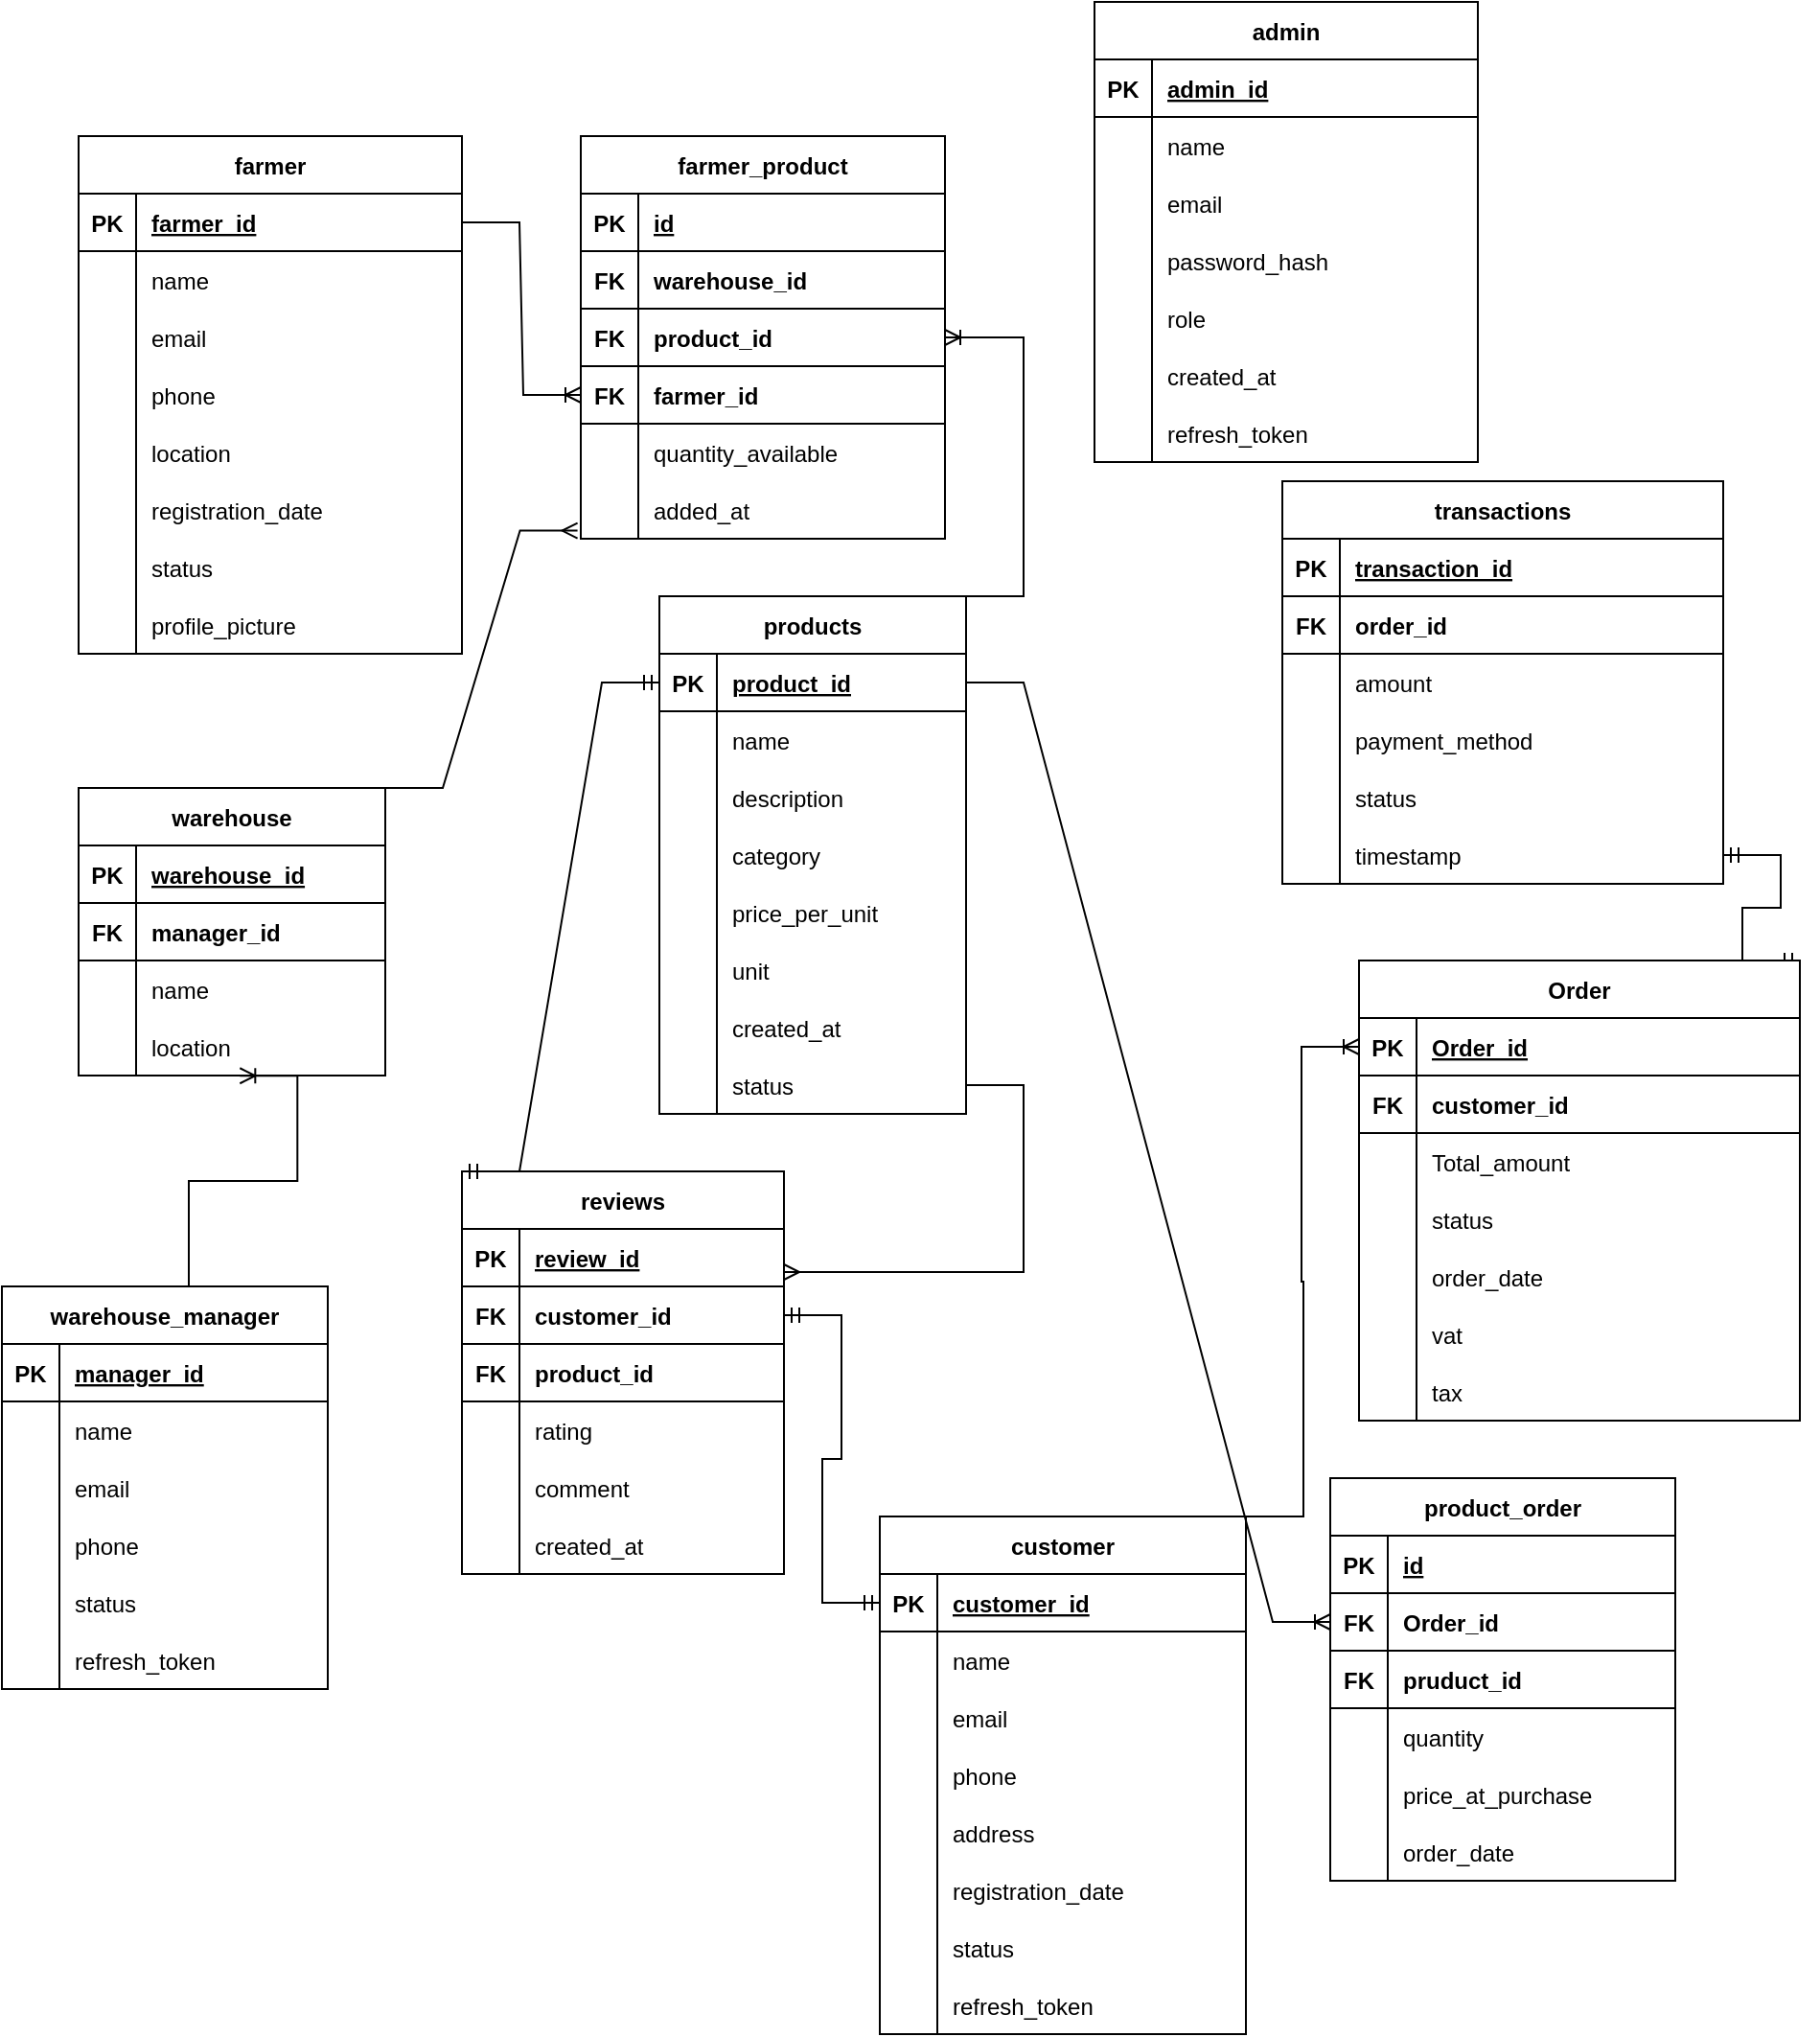 <mxfile version="25.0.2">
  <diagram name="Page-1" id="5WlpCn5ZXzJbvd72NXsI">
    <mxGraphModel dx="2795" dy="1235" grid="1" gridSize="10" guides="1" tooltips="1" connect="1" arrows="1" fold="1" page="1" pageScale="1" pageWidth="850" pageHeight="1100" math="0" shadow="0">
      <root>
        <mxCell id="0" />
        <mxCell id="1" parent="0" />
        <mxCell id="BlwNmQ_iIWRQuIa6QwLA-50" value="warehouse_manager" style="shape=table;startSize=30;container=1;collapsible=1;childLayout=tableLayout;fixedRows=1;rowLines=0;fontStyle=1;align=center;resizeLast=1;" parent="1" vertex="1">
          <mxGeometry x="-1698" y="670" width="170" height="210" as="geometry" />
        </mxCell>
        <mxCell id="BlwNmQ_iIWRQuIa6QwLA-51" value="" style="shape=tableRow;horizontal=0;startSize=0;swimlaneHead=0;swimlaneBody=0;fillColor=none;collapsible=0;dropTarget=0;points=[[0,0.5],[1,0.5]];portConstraint=eastwest;strokeColor=inherit;top=0;left=0;right=0;bottom=1;" parent="BlwNmQ_iIWRQuIa6QwLA-50" vertex="1">
          <mxGeometry y="30" width="170" height="30" as="geometry" />
        </mxCell>
        <mxCell id="BlwNmQ_iIWRQuIa6QwLA-52" value="PK" style="shape=partialRectangle;overflow=hidden;connectable=0;fillColor=none;strokeColor=inherit;top=0;left=0;bottom=0;right=0;fontStyle=1;" parent="BlwNmQ_iIWRQuIa6QwLA-51" vertex="1">
          <mxGeometry width="30" height="30" as="geometry">
            <mxRectangle width="30" height="30" as="alternateBounds" />
          </mxGeometry>
        </mxCell>
        <mxCell id="BlwNmQ_iIWRQuIa6QwLA-53" value="manager_id" style="shape=partialRectangle;overflow=hidden;connectable=0;fillColor=none;align=left;strokeColor=inherit;top=0;left=0;bottom=0;right=0;spacingLeft=6;fontStyle=5;" parent="BlwNmQ_iIWRQuIa6QwLA-51" vertex="1">
          <mxGeometry x="30" width="140" height="30" as="geometry">
            <mxRectangle width="140" height="30" as="alternateBounds" />
          </mxGeometry>
        </mxCell>
        <mxCell id="BlwNmQ_iIWRQuIa6QwLA-54" value="" style="shape=tableRow;horizontal=0;startSize=0;swimlaneHead=0;swimlaneBody=0;fillColor=none;collapsible=0;dropTarget=0;points=[[0,0.5],[1,0.5]];portConstraint=eastwest;strokeColor=inherit;top=0;left=0;right=0;bottom=0;" parent="BlwNmQ_iIWRQuIa6QwLA-50" vertex="1">
          <mxGeometry y="60" width="170" height="30" as="geometry" />
        </mxCell>
        <mxCell id="BlwNmQ_iIWRQuIa6QwLA-55" value="" style="shape=partialRectangle;overflow=hidden;connectable=0;fillColor=none;strokeColor=inherit;top=0;left=0;bottom=0;right=0;" parent="BlwNmQ_iIWRQuIa6QwLA-54" vertex="1">
          <mxGeometry width="30" height="30" as="geometry">
            <mxRectangle width="30" height="30" as="alternateBounds" />
          </mxGeometry>
        </mxCell>
        <mxCell id="BlwNmQ_iIWRQuIa6QwLA-56" value="name" style="shape=partialRectangle;overflow=hidden;connectable=0;fillColor=none;align=left;strokeColor=inherit;top=0;left=0;bottom=0;right=0;spacingLeft=6;" parent="BlwNmQ_iIWRQuIa6QwLA-54" vertex="1">
          <mxGeometry x="30" width="140" height="30" as="geometry">
            <mxRectangle width="140" height="30" as="alternateBounds" />
          </mxGeometry>
        </mxCell>
        <mxCell id="BlwNmQ_iIWRQuIa6QwLA-57" value="" style="shape=tableRow;horizontal=0;startSize=0;swimlaneHead=0;swimlaneBody=0;fillColor=none;collapsible=0;dropTarget=0;points=[[0,0.5],[1,0.5]];portConstraint=eastwest;strokeColor=inherit;top=0;left=0;right=0;bottom=0;" parent="BlwNmQ_iIWRQuIa6QwLA-50" vertex="1">
          <mxGeometry y="90" width="170" height="30" as="geometry" />
        </mxCell>
        <mxCell id="BlwNmQ_iIWRQuIa6QwLA-58" value="" style="shape=partialRectangle;overflow=hidden;connectable=0;fillColor=none;strokeColor=inherit;top=0;left=0;bottom=0;right=0;" parent="BlwNmQ_iIWRQuIa6QwLA-57" vertex="1">
          <mxGeometry width="30" height="30" as="geometry">
            <mxRectangle width="30" height="30" as="alternateBounds" />
          </mxGeometry>
        </mxCell>
        <mxCell id="BlwNmQ_iIWRQuIa6QwLA-59" value="email" style="shape=partialRectangle;overflow=hidden;connectable=0;fillColor=none;align=left;strokeColor=inherit;top=0;left=0;bottom=0;right=0;spacingLeft=6;" parent="BlwNmQ_iIWRQuIa6QwLA-57" vertex="1">
          <mxGeometry x="30" width="140" height="30" as="geometry">
            <mxRectangle width="140" height="30" as="alternateBounds" />
          </mxGeometry>
        </mxCell>
        <mxCell id="BlwNmQ_iIWRQuIa6QwLA-60" value="" style="shape=tableRow;horizontal=0;startSize=0;swimlaneHead=0;swimlaneBody=0;fillColor=none;collapsible=0;dropTarget=0;points=[[0,0.5],[1,0.5]];portConstraint=eastwest;strokeColor=inherit;top=0;left=0;right=0;bottom=0;" parent="BlwNmQ_iIWRQuIa6QwLA-50" vertex="1">
          <mxGeometry y="120" width="170" height="30" as="geometry" />
        </mxCell>
        <mxCell id="BlwNmQ_iIWRQuIa6QwLA-61" value="" style="shape=partialRectangle;overflow=hidden;connectable=0;fillColor=none;strokeColor=inherit;top=0;left=0;bottom=0;right=0;" parent="BlwNmQ_iIWRQuIa6QwLA-60" vertex="1">
          <mxGeometry width="30" height="30" as="geometry">
            <mxRectangle width="30" height="30" as="alternateBounds" />
          </mxGeometry>
        </mxCell>
        <mxCell id="BlwNmQ_iIWRQuIa6QwLA-62" value="phone" style="shape=partialRectangle;overflow=hidden;connectable=0;fillColor=none;align=left;strokeColor=inherit;top=0;left=0;bottom=0;right=0;spacingLeft=6;" parent="BlwNmQ_iIWRQuIa6QwLA-60" vertex="1">
          <mxGeometry x="30" width="140" height="30" as="geometry">
            <mxRectangle width="140" height="30" as="alternateBounds" />
          </mxGeometry>
        </mxCell>
        <mxCell id="BlwNmQ_iIWRQuIa6QwLA-63" value="" style="shape=tableRow;horizontal=0;startSize=0;swimlaneHead=0;swimlaneBody=0;fillColor=none;collapsible=0;dropTarget=0;points=[[0,0.5],[1,0.5]];portConstraint=eastwest;strokeColor=inherit;top=0;left=0;right=0;bottom=0;" parent="BlwNmQ_iIWRQuIa6QwLA-50" vertex="1">
          <mxGeometry y="150" width="170" height="30" as="geometry" />
        </mxCell>
        <mxCell id="BlwNmQ_iIWRQuIa6QwLA-64" value="" style="shape=partialRectangle;overflow=hidden;connectable=0;fillColor=none;strokeColor=inherit;top=0;left=0;bottom=0;right=0;" parent="BlwNmQ_iIWRQuIa6QwLA-63" vertex="1">
          <mxGeometry width="30" height="30" as="geometry">
            <mxRectangle width="30" height="30" as="alternateBounds" />
          </mxGeometry>
        </mxCell>
        <mxCell id="BlwNmQ_iIWRQuIa6QwLA-65" value="status" style="shape=partialRectangle;overflow=hidden;connectable=0;fillColor=none;align=left;strokeColor=inherit;top=0;left=0;bottom=0;right=0;spacingLeft=6;" parent="BlwNmQ_iIWRQuIa6QwLA-63" vertex="1">
          <mxGeometry x="30" width="140" height="30" as="geometry">
            <mxRectangle width="140" height="30" as="alternateBounds" />
          </mxGeometry>
        </mxCell>
        <mxCell id="BlwNmQ_iIWRQuIa6QwLA-66" value="" style="shape=tableRow;horizontal=0;startSize=0;swimlaneHead=0;swimlaneBody=0;fillColor=none;collapsible=0;dropTarget=0;points=[[0,0.5],[1,0.5]];portConstraint=eastwest;strokeColor=inherit;top=0;left=0;right=0;bottom=0;" parent="BlwNmQ_iIWRQuIa6QwLA-50" vertex="1">
          <mxGeometry y="180" width="170" height="30" as="geometry" />
        </mxCell>
        <mxCell id="BlwNmQ_iIWRQuIa6QwLA-67" value="" style="shape=partialRectangle;overflow=hidden;connectable=0;fillColor=none;strokeColor=inherit;top=0;left=0;bottom=0;right=0;" parent="BlwNmQ_iIWRQuIa6QwLA-66" vertex="1">
          <mxGeometry width="30" height="30" as="geometry">
            <mxRectangle width="30" height="30" as="alternateBounds" />
          </mxGeometry>
        </mxCell>
        <mxCell id="BlwNmQ_iIWRQuIa6QwLA-68" value="refresh_token" style="shape=partialRectangle;overflow=hidden;connectable=0;fillColor=none;align=left;strokeColor=inherit;top=0;left=0;bottom=0;right=0;spacingLeft=6;" parent="BlwNmQ_iIWRQuIa6QwLA-66" vertex="1">
          <mxGeometry x="30" width="140" height="30" as="geometry">
            <mxRectangle width="140" height="30" as="alternateBounds" />
          </mxGeometry>
        </mxCell>
        <mxCell id="BlwNmQ_iIWRQuIa6QwLA-69" value="warehouse" style="shape=table;startSize=30;container=1;collapsible=1;childLayout=tableLayout;fixedRows=1;rowLines=0;fontStyle=1;align=center;resizeLast=1;" parent="1" vertex="1">
          <mxGeometry x="-1658" y="410" width="160" height="150" as="geometry" />
        </mxCell>
        <mxCell id="BlwNmQ_iIWRQuIa6QwLA-73" value="" style="shape=tableRow;horizontal=0;startSize=0;swimlaneHead=0;swimlaneBody=0;fillColor=none;collapsible=0;dropTarget=0;points=[[0,0.5],[1,0.5]];portConstraint=eastwest;strokeColor=inherit;top=0;left=0;right=0;bottom=1;" parent="BlwNmQ_iIWRQuIa6QwLA-69" vertex="1">
          <mxGeometry y="30" width="160" height="30" as="geometry" />
        </mxCell>
        <mxCell id="BlwNmQ_iIWRQuIa6QwLA-74" value="PK" style="shape=partialRectangle;overflow=hidden;connectable=0;fillColor=none;strokeColor=inherit;top=0;left=0;bottom=0;right=0;fontStyle=1;" parent="BlwNmQ_iIWRQuIa6QwLA-73" vertex="1">
          <mxGeometry width="30" height="30" as="geometry">
            <mxRectangle width="30" height="30" as="alternateBounds" />
          </mxGeometry>
        </mxCell>
        <mxCell id="BlwNmQ_iIWRQuIa6QwLA-75" value="warehouse_id" style="shape=partialRectangle;overflow=hidden;connectable=0;fillColor=none;align=left;strokeColor=inherit;top=0;left=0;bottom=0;right=0;spacingLeft=6;fontStyle=5;" parent="BlwNmQ_iIWRQuIa6QwLA-73" vertex="1">
          <mxGeometry x="30" width="130" height="30" as="geometry">
            <mxRectangle width="130" height="30" as="alternateBounds" />
          </mxGeometry>
        </mxCell>
        <mxCell id="BlwNmQ_iIWRQuIa6QwLA-70" value="" style="shape=tableRow;horizontal=0;startSize=0;swimlaneHead=0;swimlaneBody=0;fillColor=none;collapsible=0;dropTarget=0;points=[[0,0.5],[1,0.5]];portConstraint=eastwest;strokeColor=inherit;top=0;left=0;right=0;bottom=1;" parent="BlwNmQ_iIWRQuIa6QwLA-69" vertex="1">
          <mxGeometry y="60" width="160" height="30" as="geometry" />
        </mxCell>
        <mxCell id="BlwNmQ_iIWRQuIa6QwLA-71" value="FK" style="shape=partialRectangle;overflow=hidden;connectable=0;fillColor=none;strokeColor=inherit;top=0;left=0;bottom=0;right=0;fontStyle=1;" parent="BlwNmQ_iIWRQuIa6QwLA-70" vertex="1">
          <mxGeometry width="30" height="30" as="geometry">
            <mxRectangle width="30" height="30" as="alternateBounds" />
          </mxGeometry>
        </mxCell>
        <mxCell id="BlwNmQ_iIWRQuIa6QwLA-72" value="manager_id" style="shape=partialRectangle;overflow=hidden;connectable=0;fillColor=none;align=left;strokeColor=inherit;top=0;left=0;bottom=0;right=0;spacingLeft=6;fontStyle=1;" parent="BlwNmQ_iIWRQuIa6QwLA-70" vertex="1">
          <mxGeometry x="30" width="130" height="30" as="geometry">
            <mxRectangle width="130" height="30" as="alternateBounds" />
          </mxGeometry>
        </mxCell>
        <mxCell id="BlwNmQ_iIWRQuIa6QwLA-76" value="" style="shape=tableRow;horizontal=0;startSize=0;swimlaneHead=0;swimlaneBody=0;fillColor=none;collapsible=0;dropTarget=0;points=[[0,0.5],[1,0.5]];portConstraint=eastwest;strokeColor=inherit;top=0;left=0;right=0;bottom=0;" parent="BlwNmQ_iIWRQuIa6QwLA-69" vertex="1">
          <mxGeometry y="90" width="160" height="30" as="geometry" />
        </mxCell>
        <mxCell id="BlwNmQ_iIWRQuIa6QwLA-77" value="" style="shape=partialRectangle;overflow=hidden;connectable=0;fillColor=none;strokeColor=inherit;top=0;left=0;bottom=0;right=0;" parent="BlwNmQ_iIWRQuIa6QwLA-76" vertex="1">
          <mxGeometry width="30" height="30" as="geometry">
            <mxRectangle width="30" height="30" as="alternateBounds" />
          </mxGeometry>
        </mxCell>
        <mxCell id="BlwNmQ_iIWRQuIa6QwLA-78" value="name" style="shape=partialRectangle;overflow=hidden;connectable=0;fillColor=none;align=left;strokeColor=inherit;top=0;left=0;bottom=0;right=0;spacingLeft=6;" parent="BlwNmQ_iIWRQuIa6QwLA-76" vertex="1">
          <mxGeometry x="30" width="130" height="30" as="geometry">
            <mxRectangle width="130" height="30" as="alternateBounds" />
          </mxGeometry>
        </mxCell>
        <mxCell id="BlwNmQ_iIWRQuIa6QwLA-79" value="" style="shape=tableRow;horizontal=0;startSize=0;swimlaneHead=0;swimlaneBody=0;fillColor=none;collapsible=0;dropTarget=0;points=[[0,0.5],[1,0.5]];portConstraint=eastwest;strokeColor=inherit;top=0;left=0;right=0;bottom=0;" parent="BlwNmQ_iIWRQuIa6QwLA-69" vertex="1">
          <mxGeometry y="120" width="160" height="30" as="geometry" />
        </mxCell>
        <mxCell id="BlwNmQ_iIWRQuIa6QwLA-80" value="" style="shape=partialRectangle;overflow=hidden;connectable=0;fillColor=none;strokeColor=inherit;top=0;left=0;bottom=0;right=0;" parent="BlwNmQ_iIWRQuIa6QwLA-79" vertex="1">
          <mxGeometry width="30" height="30" as="geometry">
            <mxRectangle width="30" height="30" as="alternateBounds" />
          </mxGeometry>
        </mxCell>
        <mxCell id="BlwNmQ_iIWRQuIa6QwLA-81" value="location" style="shape=partialRectangle;overflow=hidden;connectable=0;fillColor=none;align=left;strokeColor=inherit;top=0;left=0;bottom=0;right=0;spacingLeft=6;" parent="BlwNmQ_iIWRQuIa6QwLA-79" vertex="1">
          <mxGeometry x="30" width="130" height="30" as="geometry">
            <mxRectangle width="130" height="30" as="alternateBounds" />
          </mxGeometry>
        </mxCell>
        <mxCell id="BlwNmQ_iIWRQuIa6QwLA-82" value="farmer" style="shape=table;startSize=30;container=1;collapsible=1;childLayout=tableLayout;fixedRows=1;rowLines=0;fontStyle=1;align=center;resizeLast=1;" parent="1" vertex="1">
          <mxGeometry x="-1658" y="70" width="200" height="270" as="geometry" />
        </mxCell>
        <mxCell id="BlwNmQ_iIWRQuIa6QwLA-83" value="" style="shape=tableRow;horizontal=0;startSize=0;swimlaneHead=0;swimlaneBody=0;fillColor=none;collapsible=0;dropTarget=0;points=[[0,0.5],[1,0.5]];portConstraint=eastwest;strokeColor=inherit;top=0;left=0;right=0;bottom=1;" parent="BlwNmQ_iIWRQuIa6QwLA-82" vertex="1">
          <mxGeometry y="30" width="200" height="30" as="geometry" />
        </mxCell>
        <mxCell id="BlwNmQ_iIWRQuIa6QwLA-84" value="PK" style="shape=partialRectangle;overflow=hidden;connectable=0;fillColor=none;strokeColor=inherit;top=0;left=0;bottom=0;right=0;fontStyle=1;" parent="BlwNmQ_iIWRQuIa6QwLA-83" vertex="1">
          <mxGeometry width="30" height="30" as="geometry">
            <mxRectangle width="30" height="30" as="alternateBounds" />
          </mxGeometry>
        </mxCell>
        <mxCell id="BlwNmQ_iIWRQuIa6QwLA-85" value="farmer_id" style="shape=partialRectangle;overflow=hidden;connectable=0;fillColor=none;align=left;strokeColor=inherit;top=0;left=0;bottom=0;right=0;spacingLeft=6;fontStyle=5;" parent="BlwNmQ_iIWRQuIa6QwLA-83" vertex="1">
          <mxGeometry x="30" width="170" height="30" as="geometry">
            <mxRectangle width="170" height="30" as="alternateBounds" />
          </mxGeometry>
        </mxCell>
        <mxCell id="BlwNmQ_iIWRQuIa6QwLA-86" value="" style="shape=tableRow;horizontal=0;startSize=0;swimlaneHead=0;swimlaneBody=0;fillColor=none;collapsible=0;dropTarget=0;points=[[0,0.5],[1,0.5]];portConstraint=eastwest;strokeColor=inherit;top=0;left=0;right=0;bottom=0;" parent="BlwNmQ_iIWRQuIa6QwLA-82" vertex="1">
          <mxGeometry y="60" width="200" height="30" as="geometry" />
        </mxCell>
        <mxCell id="BlwNmQ_iIWRQuIa6QwLA-87" value="" style="shape=partialRectangle;overflow=hidden;connectable=0;fillColor=none;strokeColor=inherit;top=0;left=0;bottom=0;right=0;" parent="BlwNmQ_iIWRQuIa6QwLA-86" vertex="1">
          <mxGeometry width="30" height="30" as="geometry">
            <mxRectangle width="30" height="30" as="alternateBounds" />
          </mxGeometry>
        </mxCell>
        <mxCell id="BlwNmQ_iIWRQuIa6QwLA-88" value="name" style="shape=partialRectangle;overflow=hidden;connectable=0;fillColor=none;align=left;strokeColor=inherit;top=0;left=0;bottom=0;right=0;spacingLeft=6;" parent="BlwNmQ_iIWRQuIa6QwLA-86" vertex="1">
          <mxGeometry x="30" width="170" height="30" as="geometry">
            <mxRectangle width="170" height="30" as="alternateBounds" />
          </mxGeometry>
        </mxCell>
        <mxCell id="BlwNmQ_iIWRQuIa6QwLA-89" value="" style="shape=tableRow;horizontal=0;startSize=0;swimlaneHead=0;swimlaneBody=0;fillColor=none;collapsible=0;dropTarget=0;points=[[0,0.5],[1,0.5]];portConstraint=eastwest;strokeColor=inherit;top=0;left=0;right=0;bottom=0;" parent="BlwNmQ_iIWRQuIa6QwLA-82" vertex="1">
          <mxGeometry y="90" width="200" height="30" as="geometry" />
        </mxCell>
        <mxCell id="BlwNmQ_iIWRQuIa6QwLA-90" value="" style="shape=partialRectangle;overflow=hidden;connectable=0;fillColor=none;strokeColor=inherit;top=0;left=0;bottom=0;right=0;" parent="BlwNmQ_iIWRQuIa6QwLA-89" vertex="1">
          <mxGeometry width="30" height="30" as="geometry">
            <mxRectangle width="30" height="30" as="alternateBounds" />
          </mxGeometry>
        </mxCell>
        <mxCell id="BlwNmQ_iIWRQuIa6QwLA-91" value="email" style="shape=partialRectangle;overflow=hidden;connectable=0;fillColor=none;align=left;strokeColor=inherit;top=0;left=0;bottom=0;right=0;spacingLeft=6;" parent="BlwNmQ_iIWRQuIa6QwLA-89" vertex="1">
          <mxGeometry x="30" width="170" height="30" as="geometry">
            <mxRectangle width="170" height="30" as="alternateBounds" />
          </mxGeometry>
        </mxCell>
        <mxCell id="BlwNmQ_iIWRQuIa6QwLA-92" value="" style="shape=tableRow;horizontal=0;startSize=0;swimlaneHead=0;swimlaneBody=0;fillColor=none;collapsible=0;dropTarget=0;points=[[0,0.5],[1,0.5]];portConstraint=eastwest;strokeColor=inherit;top=0;left=0;right=0;bottom=0;" parent="BlwNmQ_iIWRQuIa6QwLA-82" vertex="1">
          <mxGeometry y="120" width="200" height="30" as="geometry" />
        </mxCell>
        <mxCell id="BlwNmQ_iIWRQuIa6QwLA-93" value="" style="shape=partialRectangle;overflow=hidden;connectable=0;fillColor=none;strokeColor=inherit;top=0;left=0;bottom=0;right=0;" parent="BlwNmQ_iIWRQuIa6QwLA-92" vertex="1">
          <mxGeometry width="30" height="30" as="geometry">
            <mxRectangle width="30" height="30" as="alternateBounds" />
          </mxGeometry>
        </mxCell>
        <mxCell id="BlwNmQ_iIWRQuIa6QwLA-94" value="phone" style="shape=partialRectangle;overflow=hidden;connectable=0;fillColor=none;align=left;strokeColor=inherit;top=0;left=0;bottom=0;right=0;spacingLeft=6;" parent="BlwNmQ_iIWRQuIa6QwLA-92" vertex="1">
          <mxGeometry x="30" width="170" height="30" as="geometry">
            <mxRectangle width="170" height="30" as="alternateBounds" />
          </mxGeometry>
        </mxCell>
        <mxCell id="BlwNmQ_iIWRQuIa6QwLA-95" value="" style="shape=tableRow;horizontal=0;startSize=0;swimlaneHead=0;swimlaneBody=0;fillColor=none;collapsible=0;dropTarget=0;points=[[0,0.5],[1,0.5]];portConstraint=eastwest;strokeColor=inherit;top=0;left=0;right=0;bottom=0;" parent="BlwNmQ_iIWRQuIa6QwLA-82" vertex="1">
          <mxGeometry y="150" width="200" height="30" as="geometry" />
        </mxCell>
        <mxCell id="BlwNmQ_iIWRQuIa6QwLA-96" value="" style="shape=partialRectangle;overflow=hidden;connectable=0;fillColor=none;strokeColor=inherit;top=0;left=0;bottom=0;right=0;" parent="BlwNmQ_iIWRQuIa6QwLA-95" vertex="1">
          <mxGeometry width="30" height="30" as="geometry">
            <mxRectangle width="30" height="30" as="alternateBounds" />
          </mxGeometry>
        </mxCell>
        <mxCell id="BlwNmQ_iIWRQuIa6QwLA-97" value="location" style="shape=partialRectangle;overflow=hidden;connectable=0;fillColor=none;align=left;strokeColor=inherit;top=0;left=0;bottom=0;right=0;spacingLeft=6;" parent="BlwNmQ_iIWRQuIa6QwLA-95" vertex="1">
          <mxGeometry x="30" width="170" height="30" as="geometry">
            <mxRectangle width="170" height="30" as="alternateBounds" />
          </mxGeometry>
        </mxCell>
        <mxCell id="BlwNmQ_iIWRQuIa6QwLA-98" value="" style="shape=tableRow;horizontal=0;startSize=0;swimlaneHead=0;swimlaneBody=0;fillColor=none;collapsible=0;dropTarget=0;points=[[0,0.5],[1,0.5]];portConstraint=eastwest;strokeColor=inherit;top=0;left=0;right=0;bottom=0;" parent="BlwNmQ_iIWRQuIa6QwLA-82" vertex="1">
          <mxGeometry y="180" width="200" height="30" as="geometry" />
        </mxCell>
        <mxCell id="BlwNmQ_iIWRQuIa6QwLA-99" value="" style="shape=partialRectangle;overflow=hidden;connectable=0;fillColor=none;strokeColor=inherit;top=0;left=0;bottom=0;right=0;" parent="BlwNmQ_iIWRQuIa6QwLA-98" vertex="1">
          <mxGeometry width="30" height="30" as="geometry">
            <mxRectangle width="30" height="30" as="alternateBounds" />
          </mxGeometry>
        </mxCell>
        <mxCell id="BlwNmQ_iIWRQuIa6QwLA-100" value="registration_date" style="shape=partialRectangle;overflow=hidden;connectable=0;fillColor=none;align=left;strokeColor=inherit;top=0;left=0;bottom=0;right=0;spacingLeft=6;" parent="BlwNmQ_iIWRQuIa6QwLA-98" vertex="1">
          <mxGeometry x="30" width="170" height="30" as="geometry">
            <mxRectangle width="170" height="30" as="alternateBounds" />
          </mxGeometry>
        </mxCell>
        <mxCell id="BlwNmQ_iIWRQuIa6QwLA-101" value="" style="shape=tableRow;horizontal=0;startSize=0;swimlaneHead=0;swimlaneBody=0;fillColor=none;collapsible=0;dropTarget=0;points=[[0,0.5],[1,0.5]];portConstraint=eastwest;strokeColor=inherit;top=0;left=0;right=0;bottom=0;" parent="BlwNmQ_iIWRQuIa6QwLA-82" vertex="1">
          <mxGeometry y="210" width="200" height="30" as="geometry" />
        </mxCell>
        <mxCell id="BlwNmQ_iIWRQuIa6QwLA-102" value="" style="shape=partialRectangle;overflow=hidden;connectable=0;fillColor=none;strokeColor=inherit;top=0;left=0;bottom=0;right=0;" parent="BlwNmQ_iIWRQuIa6QwLA-101" vertex="1">
          <mxGeometry width="30" height="30" as="geometry">
            <mxRectangle width="30" height="30" as="alternateBounds" />
          </mxGeometry>
        </mxCell>
        <mxCell id="BlwNmQ_iIWRQuIa6QwLA-103" value="status" style="shape=partialRectangle;overflow=hidden;connectable=0;fillColor=none;align=left;strokeColor=inherit;top=0;left=0;bottom=0;right=0;spacingLeft=6;" parent="BlwNmQ_iIWRQuIa6QwLA-101" vertex="1">
          <mxGeometry x="30" width="170" height="30" as="geometry">
            <mxRectangle width="170" height="30" as="alternateBounds" />
          </mxGeometry>
        </mxCell>
        <mxCell id="BlwNmQ_iIWRQuIa6QwLA-104" value="" style="shape=tableRow;horizontal=0;startSize=0;swimlaneHead=0;swimlaneBody=0;fillColor=none;collapsible=0;dropTarget=0;points=[[0,0.5],[1,0.5]];portConstraint=eastwest;strokeColor=inherit;top=0;left=0;right=0;bottom=0;" parent="BlwNmQ_iIWRQuIa6QwLA-82" vertex="1">
          <mxGeometry y="240" width="200" height="30" as="geometry" />
        </mxCell>
        <mxCell id="BlwNmQ_iIWRQuIa6QwLA-105" value="" style="shape=partialRectangle;overflow=hidden;connectable=0;fillColor=none;strokeColor=inherit;top=0;left=0;bottom=0;right=0;" parent="BlwNmQ_iIWRQuIa6QwLA-104" vertex="1">
          <mxGeometry width="30" height="30" as="geometry">
            <mxRectangle width="30" height="30" as="alternateBounds" />
          </mxGeometry>
        </mxCell>
        <mxCell id="BlwNmQ_iIWRQuIa6QwLA-106" value="profile_picture" style="shape=partialRectangle;overflow=hidden;connectable=0;fillColor=none;align=left;strokeColor=inherit;top=0;left=0;bottom=0;right=0;spacingLeft=6;" parent="BlwNmQ_iIWRQuIa6QwLA-104" vertex="1">
          <mxGeometry x="30" width="170" height="30" as="geometry">
            <mxRectangle width="170" height="30" as="alternateBounds" />
          </mxGeometry>
        </mxCell>
        <mxCell id="BlwNmQ_iIWRQuIa6QwLA-107" value="products" style="shape=table;startSize=30;container=1;collapsible=1;childLayout=tableLayout;fixedRows=1;rowLines=0;fontStyle=1;align=center;resizeLast=1;" parent="1" vertex="1">
          <mxGeometry x="-1355" y="310" width="160" height="270" as="geometry" />
        </mxCell>
        <mxCell id="BlwNmQ_iIWRQuIa6QwLA-108" value="" style="shape=tableRow;horizontal=0;startSize=0;swimlaneHead=0;swimlaneBody=0;fillColor=none;collapsible=0;dropTarget=0;points=[[0,0.5],[1,0.5]];portConstraint=eastwest;strokeColor=inherit;top=0;left=0;right=0;bottom=1;" parent="BlwNmQ_iIWRQuIa6QwLA-107" vertex="1">
          <mxGeometry y="30" width="160" height="30" as="geometry" />
        </mxCell>
        <mxCell id="BlwNmQ_iIWRQuIa6QwLA-109" value="PK" style="shape=partialRectangle;overflow=hidden;connectable=0;fillColor=none;strokeColor=inherit;top=0;left=0;bottom=0;right=0;fontStyle=1;" parent="BlwNmQ_iIWRQuIa6QwLA-108" vertex="1">
          <mxGeometry width="30" height="30" as="geometry">
            <mxRectangle width="30" height="30" as="alternateBounds" />
          </mxGeometry>
        </mxCell>
        <mxCell id="BlwNmQ_iIWRQuIa6QwLA-110" value="product_id" style="shape=partialRectangle;overflow=hidden;connectable=0;fillColor=none;align=left;strokeColor=inherit;top=0;left=0;bottom=0;right=0;spacingLeft=6;fontStyle=5;" parent="BlwNmQ_iIWRQuIa6QwLA-108" vertex="1">
          <mxGeometry x="30" width="130" height="30" as="geometry">
            <mxRectangle width="130" height="30" as="alternateBounds" />
          </mxGeometry>
        </mxCell>
        <mxCell id="BlwNmQ_iIWRQuIa6QwLA-111" value="" style="shape=tableRow;horizontal=0;startSize=0;swimlaneHead=0;swimlaneBody=0;fillColor=none;collapsible=0;dropTarget=0;points=[[0,0.5],[1,0.5]];portConstraint=eastwest;strokeColor=inherit;top=0;left=0;right=0;bottom=0;" parent="BlwNmQ_iIWRQuIa6QwLA-107" vertex="1">
          <mxGeometry y="60" width="160" height="30" as="geometry" />
        </mxCell>
        <mxCell id="BlwNmQ_iIWRQuIa6QwLA-112" value="" style="shape=partialRectangle;overflow=hidden;connectable=0;fillColor=none;strokeColor=inherit;top=0;left=0;bottom=0;right=0;" parent="BlwNmQ_iIWRQuIa6QwLA-111" vertex="1">
          <mxGeometry width="30" height="30" as="geometry">
            <mxRectangle width="30" height="30" as="alternateBounds" />
          </mxGeometry>
        </mxCell>
        <mxCell id="BlwNmQ_iIWRQuIa6QwLA-113" value="name" style="shape=partialRectangle;overflow=hidden;connectable=0;fillColor=none;align=left;strokeColor=inherit;top=0;left=0;bottom=0;right=0;spacingLeft=6;" parent="BlwNmQ_iIWRQuIa6QwLA-111" vertex="1">
          <mxGeometry x="30" width="130" height="30" as="geometry">
            <mxRectangle width="130" height="30" as="alternateBounds" />
          </mxGeometry>
        </mxCell>
        <mxCell id="BlwNmQ_iIWRQuIa6QwLA-114" value="" style="shape=tableRow;horizontal=0;startSize=0;swimlaneHead=0;swimlaneBody=0;fillColor=none;collapsible=0;dropTarget=0;points=[[0,0.5],[1,0.5]];portConstraint=eastwest;strokeColor=inherit;top=0;left=0;right=0;bottom=0;" parent="BlwNmQ_iIWRQuIa6QwLA-107" vertex="1">
          <mxGeometry y="90" width="160" height="30" as="geometry" />
        </mxCell>
        <mxCell id="BlwNmQ_iIWRQuIa6QwLA-115" value="" style="shape=partialRectangle;overflow=hidden;connectable=0;fillColor=none;strokeColor=inherit;top=0;left=0;bottom=0;right=0;" parent="BlwNmQ_iIWRQuIa6QwLA-114" vertex="1">
          <mxGeometry width="30" height="30" as="geometry">
            <mxRectangle width="30" height="30" as="alternateBounds" />
          </mxGeometry>
        </mxCell>
        <mxCell id="BlwNmQ_iIWRQuIa6QwLA-116" value="description" style="shape=partialRectangle;overflow=hidden;connectable=0;fillColor=none;align=left;strokeColor=inherit;top=0;left=0;bottom=0;right=0;spacingLeft=6;" parent="BlwNmQ_iIWRQuIa6QwLA-114" vertex="1">
          <mxGeometry x="30" width="130" height="30" as="geometry">
            <mxRectangle width="130" height="30" as="alternateBounds" />
          </mxGeometry>
        </mxCell>
        <mxCell id="BlwNmQ_iIWRQuIa6QwLA-117" value="" style="shape=tableRow;horizontal=0;startSize=0;swimlaneHead=0;swimlaneBody=0;fillColor=none;collapsible=0;dropTarget=0;points=[[0,0.5],[1,0.5]];portConstraint=eastwest;strokeColor=inherit;top=0;left=0;right=0;bottom=0;" parent="BlwNmQ_iIWRQuIa6QwLA-107" vertex="1">
          <mxGeometry y="120" width="160" height="30" as="geometry" />
        </mxCell>
        <mxCell id="BlwNmQ_iIWRQuIa6QwLA-118" value="" style="shape=partialRectangle;overflow=hidden;connectable=0;fillColor=none;strokeColor=inherit;top=0;left=0;bottom=0;right=0;" parent="BlwNmQ_iIWRQuIa6QwLA-117" vertex="1">
          <mxGeometry width="30" height="30" as="geometry">
            <mxRectangle width="30" height="30" as="alternateBounds" />
          </mxGeometry>
        </mxCell>
        <mxCell id="BlwNmQ_iIWRQuIa6QwLA-119" value="category" style="shape=partialRectangle;overflow=hidden;connectable=0;fillColor=none;align=left;strokeColor=inherit;top=0;left=0;bottom=0;right=0;spacingLeft=6;" parent="BlwNmQ_iIWRQuIa6QwLA-117" vertex="1">
          <mxGeometry x="30" width="130" height="30" as="geometry">
            <mxRectangle width="130" height="30" as="alternateBounds" />
          </mxGeometry>
        </mxCell>
        <mxCell id="BlwNmQ_iIWRQuIa6QwLA-120" value="" style="shape=tableRow;horizontal=0;startSize=0;swimlaneHead=0;swimlaneBody=0;fillColor=none;collapsible=0;dropTarget=0;points=[[0,0.5],[1,0.5]];portConstraint=eastwest;strokeColor=inherit;top=0;left=0;right=0;bottom=0;" parent="BlwNmQ_iIWRQuIa6QwLA-107" vertex="1">
          <mxGeometry y="150" width="160" height="30" as="geometry" />
        </mxCell>
        <mxCell id="BlwNmQ_iIWRQuIa6QwLA-121" value="" style="shape=partialRectangle;overflow=hidden;connectable=0;fillColor=none;strokeColor=inherit;top=0;left=0;bottom=0;right=0;" parent="BlwNmQ_iIWRQuIa6QwLA-120" vertex="1">
          <mxGeometry width="30" height="30" as="geometry">
            <mxRectangle width="30" height="30" as="alternateBounds" />
          </mxGeometry>
        </mxCell>
        <mxCell id="BlwNmQ_iIWRQuIa6QwLA-122" value="price_per_unit" style="shape=partialRectangle;overflow=hidden;connectable=0;fillColor=none;align=left;strokeColor=inherit;top=0;left=0;bottom=0;right=0;spacingLeft=6;" parent="BlwNmQ_iIWRQuIa6QwLA-120" vertex="1">
          <mxGeometry x="30" width="130" height="30" as="geometry">
            <mxRectangle width="130" height="30" as="alternateBounds" />
          </mxGeometry>
        </mxCell>
        <mxCell id="BlwNmQ_iIWRQuIa6QwLA-123" value="" style="shape=tableRow;horizontal=0;startSize=0;swimlaneHead=0;swimlaneBody=0;fillColor=none;collapsible=0;dropTarget=0;points=[[0,0.5],[1,0.5]];portConstraint=eastwest;strokeColor=inherit;top=0;left=0;right=0;bottom=0;" parent="BlwNmQ_iIWRQuIa6QwLA-107" vertex="1">
          <mxGeometry y="180" width="160" height="30" as="geometry" />
        </mxCell>
        <mxCell id="BlwNmQ_iIWRQuIa6QwLA-124" value="" style="shape=partialRectangle;overflow=hidden;connectable=0;fillColor=none;strokeColor=inherit;top=0;left=0;bottom=0;right=0;" parent="BlwNmQ_iIWRQuIa6QwLA-123" vertex="1">
          <mxGeometry width="30" height="30" as="geometry">
            <mxRectangle width="30" height="30" as="alternateBounds" />
          </mxGeometry>
        </mxCell>
        <mxCell id="BlwNmQ_iIWRQuIa6QwLA-125" value="unit" style="shape=partialRectangle;overflow=hidden;connectable=0;fillColor=none;align=left;strokeColor=inherit;top=0;left=0;bottom=0;right=0;spacingLeft=6;" parent="BlwNmQ_iIWRQuIa6QwLA-123" vertex="1">
          <mxGeometry x="30" width="130" height="30" as="geometry">
            <mxRectangle width="130" height="30" as="alternateBounds" />
          </mxGeometry>
        </mxCell>
        <mxCell id="BlwNmQ_iIWRQuIa6QwLA-126" value="" style="shape=tableRow;horizontal=0;startSize=0;swimlaneHead=0;swimlaneBody=0;fillColor=none;collapsible=0;dropTarget=0;points=[[0,0.5],[1,0.5]];portConstraint=eastwest;strokeColor=inherit;top=0;left=0;right=0;bottom=0;" parent="BlwNmQ_iIWRQuIa6QwLA-107" vertex="1">
          <mxGeometry y="210" width="160" height="30" as="geometry" />
        </mxCell>
        <mxCell id="BlwNmQ_iIWRQuIa6QwLA-127" value="" style="shape=partialRectangle;overflow=hidden;connectable=0;fillColor=none;strokeColor=inherit;top=0;left=0;bottom=0;right=0;" parent="BlwNmQ_iIWRQuIa6QwLA-126" vertex="1">
          <mxGeometry width="30" height="30" as="geometry">
            <mxRectangle width="30" height="30" as="alternateBounds" />
          </mxGeometry>
        </mxCell>
        <mxCell id="BlwNmQ_iIWRQuIa6QwLA-128" value="created_at " style="shape=partialRectangle;overflow=hidden;connectable=0;fillColor=none;align=left;strokeColor=inherit;top=0;left=0;bottom=0;right=0;spacingLeft=6;" parent="BlwNmQ_iIWRQuIa6QwLA-126" vertex="1">
          <mxGeometry x="30" width="130" height="30" as="geometry">
            <mxRectangle width="130" height="30" as="alternateBounds" />
          </mxGeometry>
        </mxCell>
        <mxCell id="BlwNmQ_iIWRQuIa6QwLA-129" value="" style="shape=tableRow;horizontal=0;startSize=0;swimlaneHead=0;swimlaneBody=0;fillColor=none;collapsible=0;dropTarget=0;points=[[0,0.5],[1,0.5]];portConstraint=eastwest;strokeColor=inherit;top=0;left=0;right=0;bottom=0;" parent="BlwNmQ_iIWRQuIa6QwLA-107" vertex="1">
          <mxGeometry y="240" width="160" height="30" as="geometry" />
        </mxCell>
        <mxCell id="BlwNmQ_iIWRQuIa6QwLA-130" value="" style="shape=partialRectangle;overflow=hidden;connectable=0;fillColor=none;strokeColor=inherit;top=0;left=0;bottom=0;right=0;" parent="BlwNmQ_iIWRQuIa6QwLA-129" vertex="1">
          <mxGeometry width="30" height="30" as="geometry">
            <mxRectangle width="30" height="30" as="alternateBounds" />
          </mxGeometry>
        </mxCell>
        <mxCell id="BlwNmQ_iIWRQuIa6QwLA-131" value="status" style="shape=partialRectangle;overflow=hidden;connectable=0;fillColor=none;align=left;strokeColor=inherit;top=0;left=0;bottom=0;right=0;spacingLeft=6;" parent="BlwNmQ_iIWRQuIa6QwLA-129" vertex="1">
          <mxGeometry x="30" width="130" height="30" as="geometry">
            <mxRectangle width="130" height="30" as="alternateBounds" />
          </mxGeometry>
        </mxCell>
        <mxCell id="BlwNmQ_iIWRQuIa6QwLA-132" value="farmer_product" style="shape=table;startSize=30;container=1;collapsible=1;childLayout=tableLayout;fixedRows=1;rowLines=0;fontStyle=1;align=center;resizeLast=1;" parent="1" vertex="1">
          <mxGeometry x="-1396" y="70" width="190" height="210" as="geometry" />
        </mxCell>
        <mxCell id="BlwNmQ_iIWRQuIa6QwLA-142" value="" style="shape=tableRow;horizontal=0;startSize=0;swimlaneHead=0;swimlaneBody=0;fillColor=none;collapsible=0;dropTarget=0;points=[[0,0.5],[1,0.5]];portConstraint=eastwest;strokeColor=inherit;top=0;left=0;right=0;bottom=1;" parent="BlwNmQ_iIWRQuIa6QwLA-132" vertex="1">
          <mxGeometry y="30" width="190" height="30" as="geometry" />
        </mxCell>
        <mxCell id="BlwNmQ_iIWRQuIa6QwLA-143" value="PK" style="shape=partialRectangle;overflow=hidden;connectable=0;fillColor=none;strokeColor=inherit;top=0;left=0;bottom=0;right=0;fontStyle=1;" parent="BlwNmQ_iIWRQuIa6QwLA-142" vertex="1">
          <mxGeometry width="30" height="30" as="geometry">
            <mxRectangle width="30" height="30" as="alternateBounds" />
          </mxGeometry>
        </mxCell>
        <mxCell id="BlwNmQ_iIWRQuIa6QwLA-144" value="id" style="shape=partialRectangle;overflow=hidden;connectable=0;fillColor=none;align=left;strokeColor=inherit;top=0;left=0;bottom=0;right=0;spacingLeft=6;fontStyle=5;" parent="BlwNmQ_iIWRQuIa6QwLA-142" vertex="1">
          <mxGeometry x="30" width="160" height="30" as="geometry">
            <mxRectangle width="160" height="30" as="alternateBounds" />
          </mxGeometry>
        </mxCell>
        <mxCell id="BlwNmQ_iIWRQuIa6QwLA-133" value="" style="shape=tableRow;horizontal=0;startSize=0;swimlaneHead=0;swimlaneBody=0;fillColor=none;collapsible=0;dropTarget=0;points=[[0,0.5],[1,0.5]];portConstraint=eastwest;strokeColor=inherit;top=0;left=0;right=0;bottom=1;" parent="BlwNmQ_iIWRQuIa6QwLA-132" vertex="1">
          <mxGeometry y="60" width="190" height="30" as="geometry" />
        </mxCell>
        <mxCell id="BlwNmQ_iIWRQuIa6QwLA-134" value="FK" style="shape=partialRectangle;overflow=hidden;connectable=0;fillColor=none;strokeColor=inherit;top=0;left=0;bottom=0;right=0;fontStyle=1;" parent="BlwNmQ_iIWRQuIa6QwLA-133" vertex="1">
          <mxGeometry width="30" height="30" as="geometry">
            <mxRectangle width="30" height="30" as="alternateBounds" />
          </mxGeometry>
        </mxCell>
        <mxCell id="BlwNmQ_iIWRQuIa6QwLA-135" value="warehouse_id" style="shape=partialRectangle;overflow=hidden;connectable=0;fillColor=none;align=left;strokeColor=inherit;top=0;left=0;bottom=0;right=0;spacingLeft=6;fontStyle=1;" parent="BlwNmQ_iIWRQuIa6QwLA-133" vertex="1">
          <mxGeometry x="30" width="160" height="30" as="geometry">
            <mxRectangle width="160" height="30" as="alternateBounds" />
          </mxGeometry>
        </mxCell>
        <mxCell id="BlwNmQ_iIWRQuIa6QwLA-136" value="" style="shape=tableRow;horizontal=0;startSize=0;swimlaneHead=0;swimlaneBody=0;fillColor=none;collapsible=0;dropTarget=0;points=[[0,0.5],[1,0.5]];portConstraint=eastwest;strokeColor=inherit;top=0;left=0;right=0;bottom=1;" parent="BlwNmQ_iIWRQuIa6QwLA-132" vertex="1">
          <mxGeometry y="90" width="190" height="30" as="geometry" />
        </mxCell>
        <mxCell id="BlwNmQ_iIWRQuIa6QwLA-137" value="FK" style="shape=partialRectangle;overflow=hidden;connectable=0;fillColor=none;strokeColor=inherit;top=0;left=0;bottom=0;right=0;fontStyle=1;" parent="BlwNmQ_iIWRQuIa6QwLA-136" vertex="1">
          <mxGeometry width="30" height="30" as="geometry">
            <mxRectangle width="30" height="30" as="alternateBounds" />
          </mxGeometry>
        </mxCell>
        <mxCell id="BlwNmQ_iIWRQuIa6QwLA-138" value="product_id" style="shape=partialRectangle;overflow=hidden;connectable=0;fillColor=none;align=left;strokeColor=inherit;top=0;left=0;bottom=0;right=0;spacingLeft=6;fontStyle=1;" parent="BlwNmQ_iIWRQuIa6QwLA-136" vertex="1">
          <mxGeometry x="30" width="160" height="30" as="geometry">
            <mxRectangle width="160" height="30" as="alternateBounds" />
          </mxGeometry>
        </mxCell>
        <mxCell id="BlwNmQ_iIWRQuIa6QwLA-139" value="" style="shape=tableRow;horizontal=0;startSize=0;swimlaneHead=0;swimlaneBody=0;fillColor=none;collapsible=0;dropTarget=0;points=[[0,0.5],[1,0.5]];portConstraint=eastwest;strokeColor=inherit;top=0;left=0;right=0;bottom=1;" parent="BlwNmQ_iIWRQuIa6QwLA-132" vertex="1">
          <mxGeometry y="120" width="190" height="30" as="geometry" />
        </mxCell>
        <mxCell id="BlwNmQ_iIWRQuIa6QwLA-140" value="FK" style="shape=partialRectangle;overflow=hidden;connectable=0;fillColor=none;strokeColor=inherit;top=0;left=0;bottom=0;right=0;fontStyle=1;" parent="BlwNmQ_iIWRQuIa6QwLA-139" vertex="1">
          <mxGeometry width="30" height="30" as="geometry">
            <mxRectangle width="30" height="30" as="alternateBounds" />
          </mxGeometry>
        </mxCell>
        <mxCell id="BlwNmQ_iIWRQuIa6QwLA-141" value="farmer_id" style="shape=partialRectangle;overflow=hidden;connectable=0;fillColor=none;align=left;strokeColor=inherit;top=0;left=0;bottom=0;right=0;spacingLeft=6;fontStyle=1;" parent="BlwNmQ_iIWRQuIa6QwLA-139" vertex="1">
          <mxGeometry x="30" width="160" height="30" as="geometry">
            <mxRectangle width="160" height="30" as="alternateBounds" />
          </mxGeometry>
        </mxCell>
        <mxCell id="BlwNmQ_iIWRQuIa6QwLA-145" value="" style="shape=tableRow;horizontal=0;startSize=0;swimlaneHead=0;swimlaneBody=0;fillColor=none;collapsible=0;dropTarget=0;points=[[0,0.5],[1,0.5]];portConstraint=eastwest;strokeColor=inherit;top=0;left=0;right=0;bottom=0;" parent="BlwNmQ_iIWRQuIa6QwLA-132" vertex="1">
          <mxGeometry y="150" width="190" height="30" as="geometry" />
        </mxCell>
        <mxCell id="BlwNmQ_iIWRQuIa6QwLA-146" value="" style="shape=partialRectangle;overflow=hidden;connectable=0;fillColor=none;strokeColor=inherit;top=0;left=0;bottom=0;right=0;" parent="BlwNmQ_iIWRQuIa6QwLA-145" vertex="1">
          <mxGeometry width="30" height="30" as="geometry">
            <mxRectangle width="30" height="30" as="alternateBounds" />
          </mxGeometry>
        </mxCell>
        <mxCell id="BlwNmQ_iIWRQuIa6QwLA-147" value="quantity_available" style="shape=partialRectangle;overflow=hidden;connectable=0;fillColor=none;align=left;strokeColor=inherit;top=0;left=0;bottom=0;right=0;spacingLeft=6;" parent="BlwNmQ_iIWRQuIa6QwLA-145" vertex="1">
          <mxGeometry x="30" width="160" height="30" as="geometry">
            <mxRectangle width="160" height="30" as="alternateBounds" />
          </mxGeometry>
        </mxCell>
        <mxCell id="BlwNmQ_iIWRQuIa6QwLA-148" value="" style="shape=tableRow;horizontal=0;startSize=0;swimlaneHead=0;swimlaneBody=0;fillColor=none;collapsible=0;dropTarget=0;points=[[0,0.5],[1,0.5]];portConstraint=eastwest;strokeColor=inherit;top=0;left=0;right=0;bottom=0;" parent="BlwNmQ_iIWRQuIa6QwLA-132" vertex="1">
          <mxGeometry y="180" width="190" height="30" as="geometry" />
        </mxCell>
        <mxCell id="BlwNmQ_iIWRQuIa6QwLA-149" value="" style="shape=partialRectangle;overflow=hidden;connectable=0;fillColor=none;strokeColor=inherit;top=0;left=0;bottom=0;right=0;" parent="BlwNmQ_iIWRQuIa6QwLA-148" vertex="1">
          <mxGeometry width="30" height="30" as="geometry">
            <mxRectangle width="30" height="30" as="alternateBounds" />
          </mxGeometry>
        </mxCell>
        <mxCell id="BlwNmQ_iIWRQuIa6QwLA-150" value="added_at" style="shape=partialRectangle;overflow=hidden;connectable=0;fillColor=none;align=left;strokeColor=inherit;top=0;left=0;bottom=0;right=0;spacingLeft=6;" parent="BlwNmQ_iIWRQuIa6QwLA-148" vertex="1">
          <mxGeometry x="30" width="160" height="30" as="geometry">
            <mxRectangle width="160" height="30" as="alternateBounds" />
          </mxGeometry>
        </mxCell>
        <mxCell id="BlwNmQ_iIWRQuIa6QwLA-151" value="customer" style="shape=table;startSize=30;container=1;collapsible=1;childLayout=tableLayout;fixedRows=1;rowLines=0;fontStyle=1;align=center;resizeLast=1;" parent="1" vertex="1">
          <mxGeometry x="-1240" y="790" width="191" height="270" as="geometry" />
        </mxCell>
        <mxCell id="BlwNmQ_iIWRQuIa6QwLA-152" value="" style="shape=tableRow;horizontal=0;startSize=0;swimlaneHead=0;swimlaneBody=0;fillColor=none;collapsible=0;dropTarget=0;points=[[0,0.5],[1,0.5]];portConstraint=eastwest;strokeColor=inherit;top=0;left=0;right=0;bottom=1;" parent="BlwNmQ_iIWRQuIa6QwLA-151" vertex="1">
          <mxGeometry y="30" width="191" height="30" as="geometry" />
        </mxCell>
        <mxCell id="BlwNmQ_iIWRQuIa6QwLA-153" value="PK" style="shape=partialRectangle;overflow=hidden;connectable=0;fillColor=none;strokeColor=inherit;top=0;left=0;bottom=0;right=0;fontStyle=1;" parent="BlwNmQ_iIWRQuIa6QwLA-152" vertex="1">
          <mxGeometry width="30" height="30" as="geometry">
            <mxRectangle width="30" height="30" as="alternateBounds" />
          </mxGeometry>
        </mxCell>
        <mxCell id="BlwNmQ_iIWRQuIa6QwLA-154" value="customer_id" style="shape=partialRectangle;overflow=hidden;connectable=0;fillColor=none;align=left;strokeColor=inherit;top=0;left=0;bottom=0;right=0;spacingLeft=6;fontStyle=5;" parent="BlwNmQ_iIWRQuIa6QwLA-152" vertex="1">
          <mxGeometry x="30" width="161" height="30" as="geometry">
            <mxRectangle width="161" height="30" as="alternateBounds" />
          </mxGeometry>
        </mxCell>
        <mxCell id="BlwNmQ_iIWRQuIa6QwLA-155" value="" style="shape=tableRow;horizontal=0;startSize=0;swimlaneHead=0;swimlaneBody=0;fillColor=none;collapsible=0;dropTarget=0;points=[[0,0.5],[1,0.5]];portConstraint=eastwest;strokeColor=inherit;top=0;left=0;right=0;bottom=0;" parent="BlwNmQ_iIWRQuIa6QwLA-151" vertex="1">
          <mxGeometry y="60" width="191" height="30" as="geometry" />
        </mxCell>
        <mxCell id="BlwNmQ_iIWRQuIa6QwLA-156" value="" style="shape=partialRectangle;overflow=hidden;connectable=0;fillColor=none;strokeColor=inherit;top=0;left=0;bottom=0;right=0;" parent="BlwNmQ_iIWRQuIa6QwLA-155" vertex="1">
          <mxGeometry width="30" height="30" as="geometry">
            <mxRectangle width="30" height="30" as="alternateBounds" />
          </mxGeometry>
        </mxCell>
        <mxCell id="BlwNmQ_iIWRQuIa6QwLA-157" value="name" style="shape=partialRectangle;overflow=hidden;connectable=0;fillColor=none;align=left;strokeColor=inherit;top=0;left=0;bottom=0;right=0;spacingLeft=6;" parent="BlwNmQ_iIWRQuIa6QwLA-155" vertex="1">
          <mxGeometry x="30" width="161" height="30" as="geometry">
            <mxRectangle width="161" height="30" as="alternateBounds" />
          </mxGeometry>
        </mxCell>
        <mxCell id="BlwNmQ_iIWRQuIa6QwLA-158" value="" style="shape=tableRow;horizontal=0;startSize=0;swimlaneHead=0;swimlaneBody=0;fillColor=none;collapsible=0;dropTarget=0;points=[[0,0.5],[1,0.5]];portConstraint=eastwest;strokeColor=inherit;top=0;left=0;right=0;bottom=0;" parent="BlwNmQ_iIWRQuIa6QwLA-151" vertex="1">
          <mxGeometry y="90" width="191" height="30" as="geometry" />
        </mxCell>
        <mxCell id="BlwNmQ_iIWRQuIa6QwLA-159" value="" style="shape=partialRectangle;overflow=hidden;connectable=0;fillColor=none;strokeColor=inherit;top=0;left=0;bottom=0;right=0;" parent="BlwNmQ_iIWRQuIa6QwLA-158" vertex="1">
          <mxGeometry width="30" height="30" as="geometry">
            <mxRectangle width="30" height="30" as="alternateBounds" />
          </mxGeometry>
        </mxCell>
        <mxCell id="BlwNmQ_iIWRQuIa6QwLA-160" value="email" style="shape=partialRectangle;overflow=hidden;connectable=0;fillColor=none;align=left;strokeColor=inherit;top=0;left=0;bottom=0;right=0;spacingLeft=6;" parent="BlwNmQ_iIWRQuIa6QwLA-158" vertex="1">
          <mxGeometry x="30" width="161" height="30" as="geometry">
            <mxRectangle width="161" height="30" as="alternateBounds" />
          </mxGeometry>
        </mxCell>
        <mxCell id="BlwNmQ_iIWRQuIa6QwLA-161" value="" style="shape=tableRow;horizontal=0;startSize=0;swimlaneHead=0;swimlaneBody=0;fillColor=none;collapsible=0;dropTarget=0;points=[[0,0.5],[1,0.5]];portConstraint=eastwest;strokeColor=inherit;top=0;left=0;right=0;bottom=0;" parent="BlwNmQ_iIWRQuIa6QwLA-151" vertex="1">
          <mxGeometry y="120" width="191" height="30" as="geometry" />
        </mxCell>
        <mxCell id="BlwNmQ_iIWRQuIa6QwLA-162" value="" style="shape=partialRectangle;overflow=hidden;connectable=0;fillColor=none;strokeColor=inherit;top=0;left=0;bottom=0;right=0;" parent="BlwNmQ_iIWRQuIa6QwLA-161" vertex="1">
          <mxGeometry width="30" height="30" as="geometry">
            <mxRectangle width="30" height="30" as="alternateBounds" />
          </mxGeometry>
        </mxCell>
        <mxCell id="BlwNmQ_iIWRQuIa6QwLA-163" value="phone" style="shape=partialRectangle;overflow=hidden;connectable=0;fillColor=none;align=left;strokeColor=inherit;top=0;left=0;bottom=0;right=0;spacingLeft=6;" parent="BlwNmQ_iIWRQuIa6QwLA-161" vertex="1">
          <mxGeometry x="30" width="161" height="30" as="geometry">
            <mxRectangle width="161" height="30" as="alternateBounds" />
          </mxGeometry>
        </mxCell>
        <mxCell id="BlwNmQ_iIWRQuIa6QwLA-164" value="" style="shape=tableRow;horizontal=0;startSize=0;swimlaneHead=0;swimlaneBody=0;fillColor=none;collapsible=0;dropTarget=0;points=[[0,0.5],[1,0.5]];portConstraint=eastwest;strokeColor=inherit;top=0;left=0;right=0;bottom=0;" parent="BlwNmQ_iIWRQuIa6QwLA-151" vertex="1">
          <mxGeometry y="150" width="191" height="30" as="geometry" />
        </mxCell>
        <mxCell id="BlwNmQ_iIWRQuIa6QwLA-165" value="" style="shape=partialRectangle;overflow=hidden;connectable=0;fillColor=none;strokeColor=inherit;top=0;left=0;bottom=0;right=0;" parent="BlwNmQ_iIWRQuIa6QwLA-164" vertex="1">
          <mxGeometry width="30" height="30" as="geometry">
            <mxRectangle width="30" height="30" as="alternateBounds" />
          </mxGeometry>
        </mxCell>
        <mxCell id="BlwNmQ_iIWRQuIa6QwLA-166" value="address" style="shape=partialRectangle;overflow=hidden;connectable=0;fillColor=none;align=left;strokeColor=inherit;top=0;left=0;bottom=0;right=0;spacingLeft=6;" parent="BlwNmQ_iIWRQuIa6QwLA-164" vertex="1">
          <mxGeometry x="30" width="161" height="30" as="geometry">
            <mxRectangle width="161" height="30" as="alternateBounds" />
          </mxGeometry>
        </mxCell>
        <mxCell id="BlwNmQ_iIWRQuIa6QwLA-167" value="" style="shape=tableRow;horizontal=0;startSize=0;swimlaneHead=0;swimlaneBody=0;fillColor=none;collapsible=0;dropTarget=0;points=[[0,0.5],[1,0.5]];portConstraint=eastwest;strokeColor=inherit;top=0;left=0;right=0;bottom=0;" parent="BlwNmQ_iIWRQuIa6QwLA-151" vertex="1">
          <mxGeometry y="180" width="191" height="30" as="geometry" />
        </mxCell>
        <mxCell id="BlwNmQ_iIWRQuIa6QwLA-168" value="" style="shape=partialRectangle;overflow=hidden;connectable=0;fillColor=none;strokeColor=inherit;top=0;left=0;bottom=0;right=0;" parent="BlwNmQ_iIWRQuIa6QwLA-167" vertex="1">
          <mxGeometry width="30" height="30" as="geometry">
            <mxRectangle width="30" height="30" as="alternateBounds" />
          </mxGeometry>
        </mxCell>
        <mxCell id="BlwNmQ_iIWRQuIa6QwLA-169" value="registration_date" style="shape=partialRectangle;overflow=hidden;connectable=0;fillColor=none;align=left;strokeColor=inherit;top=0;left=0;bottom=0;right=0;spacingLeft=6;" parent="BlwNmQ_iIWRQuIa6QwLA-167" vertex="1">
          <mxGeometry x="30" width="161" height="30" as="geometry">
            <mxRectangle width="161" height="30" as="alternateBounds" />
          </mxGeometry>
        </mxCell>
        <mxCell id="BlwNmQ_iIWRQuIa6QwLA-170" value="" style="shape=tableRow;horizontal=0;startSize=0;swimlaneHead=0;swimlaneBody=0;fillColor=none;collapsible=0;dropTarget=0;points=[[0,0.5],[1,0.5]];portConstraint=eastwest;strokeColor=inherit;top=0;left=0;right=0;bottom=0;" parent="BlwNmQ_iIWRQuIa6QwLA-151" vertex="1">
          <mxGeometry y="210" width="191" height="30" as="geometry" />
        </mxCell>
        <mxCell id="BlwNmQ_iIWRQuIa6QwLA-171" value="" style="shape=partialRectangle;overflow=hidden;connectable=0;fillColor=none;strokeColor=inherit;top=0;left=0;bottom=0;right=0;" parent="BlwNmQ_iIWRQuIa6QwLA-170" vertex="1">
          <mxGeometry width="30" height="30" as="geometry">
            <mxRectangle width="30" height="30" as="alternateBounds" />
          </mxGeometry>
        </mxCell>
        <mxCell id="BlwNmQ_iIWRQuIa6QwLA-172" value="status" style="shape=partialRectangle;overflow=hidden;connectable=0;fillColor=none;align=left;strokeColor=inherit;top=0;left=0;bottom=0;right=0;spacingLeft=6;" parent="BlwNmQ_iIWRQuIa6QwLA-170" vertex="1">
          <mxGeometry x="30" width="161" height="30" as="geometry">
            <mxRectangle width="161" height="30" as="alternateBounds" />
          </mxGeometry>
        </mxCell>
        <mxCell id="BlwNmQ_iIWRQuIa6QwLA-173" value="" style="shape=tableRow;horizontal=0;startSize=0;swimlaneHead=0;swimlaneBody=0;fillColor=none;collapsible=0;dropTarget=0;points=[[0,0.5],[1,0.5]];portConstraint=eastwest;strokeColor=inherit;top=0;left=0;right=0;bottom=0;" parent="BlwNmQ_iIWRQuIa6QwLA-151" vertex="1">
          <mxGeometry y="240" width="191" height="30" as="geometry" />
        </mxCell>
        <mxCell id="BlwNmQ_iIWRQuIa6QwLA-174" value="" style="shape=partialRectangle;overflow=hidden;connectable=0;fillColor=none;strokeColor=inherit;top=0;left=0;bottom=0;right=0;" parent="BlwNmQ_iIWRQuIa6QwLA-173" vertex="1">
          <mxGeometry width="30" height="30" as="geometry">
            <mxRectangle width="30" height="30" as="alternateBounds" />
          </mxGeometry>
        </mxCell>
        <mxCell id="BlwNmQ_iIWRQuIa6QwLA-175" value="refresh_token" style="shape=partialRectangle;overflow=hidden;connectable=0;fillColor=none;align=left;strokeColor=inherit;top=0;left=0;bottom=0;right=0;spacingLeft=6;" parent="BlwNmQ_iIWRQuIa6QwLA-173" vertex="1">
          <mxGeometry x="30" width="161" height="30" as="geometry">
            <mxRectangle width="161" height="30" as="alternateBounds" />
          </mxGeometry>
        </mxCell>
        <mxCell id="BlwNmQ_iIWRQuIa6QwLA-176" value="product_order" style="shape=table;startSize=30;container=1;collapsible=1;childLayout=tableLayout;fixedRows=1;rowLines=0;fontStyle=1;align=center;resizeLast=1;" parent="1" vertex="1">
          <mxGeometry x="-1005" y="770" width="180" height="210" as="geometry" />
        </mxCell>
        <mxCell id="BlwNmQ_iIWRQuIa6QwLA-183" value="" style="shape=tableRow;horizontal=0;startSize=0;swimlaneHead=0;swimlaneBody=0;fillColor=none;collapsible=0;dropTarget=0;points=[[0,0.5],[1,0.5]];portConstraint=eastwest;strokeColor=inherit;top=0;left=0;right=0;bottom=1;" parent="BlwNmQ_iIWRQuIa6QwLA-176" vertex="1">
          <mxGeometry y="30" width="180" height="30" as="geometry" />
        </mxCell>
        <mxCell id="BlwNmQ_iIWRQuIa6QwLA-184" value="PK" style="shape=partialRectangle;overflow=hidden;connectable=0;fillColor=none;strokeColor=inherit;top=0;left=0;bottom=0;right=0;fontStyle=1;" parent="BlwNmQ_iIWRQuIa6QwLA-183" vertex="1">
          <mxGeometry width="30" height="30" as="geometry">
            <mxRectangle width="30" height="30" as="alternateBounds" />
          </mxGeometry>
        </mxCell>
        <mxCell id="BlwNmQ_iIWRQuIa6QwLA-185" value="id" style="shape=partialRectangle;overflow=hidden;connectable=0;fillColor=none;align=left;strokeColor=inherit;top=0;left=0;bottom=0;right=0;spacingLeft=6;fontStyle=5;" parent="BlwNmQ_iIWRQuIa6QwLA-183" vertex="1">
          <mxGeometry x="30" width="150" height="30" as="geometry">
            <mxRectangle width="150" height="30" as="alternateBounds" />
          </mxGeometry>
        </mxCell>
        <mxCell id="BlwNmQ_iIWRQuIa6QwLA-180" value="" style="shape=tableRow;horizontal=0;startSize=0;swimlaneHead=0;swimlaneBody=0;fillColor=none;collapsible=0;dropTarget=0;points=[[0,0.5],[1,0.5]];portConstraint=eastwest;strokeColor=inherit;top=0;left=0;right=0;bottom=1;" parent="BlwNmQ_iIWRQuIa6QwLA-176" vertex="1">
          <mxGeometry y="60" width="180" height="30" as="geometry" />
        </mxCell>
        <mxCell id="BlwNmQ_iIWRQuIa6QwLA-181" value="FK" style="shape=partialRectangle;overflow=hidden;connectable=0;fillColor=none;strokeColor=inherit;top=0;left=0;bottom=0;right=0;fontStyle=1;" parent="BlwNmQ_iIWRQuIa6QwLA-180" vertex="1">
          <mxGeometry width="30" height="30" as="geometry">
            <mxRectangle width="30" height="30" as="alternateBounds" />
          </mxGeometry>
        </mxCell>
        <mxCell id="BlwNmQ_iIWRQuIa6QwLA-182" value="Order_id" style="shape=partialRectangle;overflow=hidden;connectable=0;fillColor=none;align=left;strokeColor=inherit;top=0;left=0;bottom=0;right=0;spacingLeft=6;fontStyle=1;" parent="BlwNmQ_iIWRQuIa6QwLA-180" vertex="1">
          <mxGeometry x="30" width="150" height="30" as="geometry">
            <mxRectangle width="150" height="30" as="alternateBounds" />
          </mxGeometry>
        </mxCell>
        <mxCell id="BlwNmQ_iIWRQuIa6QwLA-177" value="" style="shape=tableRow;horizontal=0;startSize=0;swimlaneHead=0;swimlaneBody=0;fillColor=none;collapsible=0;dropTarget=0;points=[[0,0.5],[1,0.5]];portConstraint=eastwest;strokeColor=inherit;top=0;left=0;right=0;bottom=1;" parent="BlwNmQ_iIWRQuIa6QwLA-176" vertex="1">
          <mxGeometry y="90" width="180" height="30" as="geometry" />
        </mxCell>
        <mxCell id="BlwNmQ_iIWRQuIa6QwLA-178" value="FK" style="shape=partialRectangle;overflow=hidden;connectable=0;fillColor=none;strokeColor=inherit;top=0;left=0;bottom=0;right=0;fontStyle=1;" parent="BlwNmQ_iIWRQuIa6QwLA-177" vertex="1">
          <mxGeometry width="30" height="30" as="geometry">
            <mxRectangle width="30" height="30" as="alternateBounds" />
          </mxGeometry>
        </mxCell>
        <mxCell id="BlwNmQ_iIWRQuIa6QwLA-179" value="pruduct_id " style="shape=partialRectangle;overflow=hidden;connectable=0;fillColor=none;align=left;strokeColor=inherit;top=0;left=0;bottom=0;right=0;spacingLeft=6;fontStyle=1;" parent="BlwNmQ_iIWRQuIa6QwLA-177" vertex="1">
          <mxGeometry x="30" width="150" height="30" as="geometry">
            <mxRectangle width="150" height="30" as="alternateBounds" />
          </mxGeometry>
        </mxCell>
        <mxCell id="BlwNmQ_iIWRQuIa6QwLA-186" value="" style="shape=tableRow;horizontal=0;startSize=0;swimlaneHead=0;swimlaneBody=0;fillColor=none;collapsible=0;dropTarget=0;points=[[0,0.5],[1,0.5]];portConstraint=eastwest;strokeColor=inherit;top=0;left=0;right=0;bottom=0;" parent="BlwNmQ_iIWRQuIa6QwLA-176" vertex="1">
          <mxGeometry y="120" width="180" height="30" as="geometry" />
        </mxCell>
        <mxCell id="BlwNmQ_iIWRQuIa6QwLA-187" value="" style="shape=partialRectangle;overflow=hidden;connectable=0;fillColor=none;strokeColor=inherit;top=0;left=0;bottom=0;right=0;" parent="BlwNmQ_iIWRQuIa6QwLA-186" vertex="1">
          <mxGeometry width="30" height="30" as="geometry">
            <mxRectangle width="30" height="30" as="alternateBounds" />
          </mxGeometry>
        </mxCell>
        <mxCell id="BlwNmQ_iIWRQuIa6QwLA-188" value="quantity" style="shape=partialRectangle;overflow=hidden;connectable=0;fillColor=none;align=left;strokeColor=inherit;top=0;left=0;bottom=0;right=0;spacingLeft=6;" parent="BlwNmQ_iIWRQuIa6QwLA-186" vertex="1">
          <mxGeometry x="30" width="150" height="30" as="geometry">
            <mxRectangle width="150" height="30" as="alternateBounds" />
          </mxGeometry>
        </mxCell>
        <mxCell id="BlwNmQ_iIWRQuIa6QwLA-189" value="" style="shape=tableRow;horizontal=0;startSize=0;swimlaneHead=0;swimlaneBody=0;fillColor=none;collapsible=0;dropTarget=0;points=[[0,0.5],[1,0.5]];portConstraint=eastwest;strokeColor=inherit;top=0;left=0;right=0;bottom=0;" parent="BlwNmQ_iIWRQuIa6QwLA-176" vertex="1">
          <mxGeometry y="150" width="180" height="30" as="geometry" />
        </mxCell>
        <mxCell id="BlwNmQ_iIWRQuIa6QwLA-190" value="" style="shape=partialRectangle;overflow=hidden;connectable=0;fillColor=none;strokeColor=inherit;top=0;left=0;bottom=0;right=0;" parent="BlwNmQ_iIWRQuIa6QwLA-189" vertex="1">
          <mxGeometry width="30" height="30" as="geometry">
            <mxRectangle width="30" height="30" as="alternateBounds" />
          </mxGeometry>
        </mxCell>
        <mxCell id="BlwNmQ_iIWRQuIa6QwLA-191" value="price_at_purchase" style="shape=partialRectangle;overflow=hidden;connectable=0;fillColor=none;align=left;strokeColor=inherit;top=0;left=0;bottom=0;right=0;spacingLeft=6;" parent="BlwNmQ_iIWRQuIa6QwLA-189" vertex="1">
          <mxGeometry x="30" width="150" height="30" as="geometry">
            <mxRectangle width="150" height="30" as="alternateBounds" />
          </mxGeometry>
        </mxCell>
        <mxCell id="BlwNmQ_iIWRQuIa6QwLA-192" value="" style="shape=tableRow;horizontal=0;startSize=0;swimlaneHead=0;swimlaneBody=0;fillColor=none;collapsible=0;dropTarget=0;points=[[0,0.5],[1,0.5]];portConstraint=eastwest;strokeColor=inherit;top=0;left=0;right=0;bottom=0;" parent="BlwNmQ_iIWRQuIa6QwLA-176" vertex="1">
          <mxGeometry y="180" width="180" height="30" as="geometry" />
        </mxCell>
        <mxCell id="BlwNmQ_iIWRQuIa6QwLA-193" value="" style="shape=partialRectangle;overflow=hidden;connectable=0;fillColor=none;strokeColor=inherit;top=0;left=0;bottom=0;right=0;" parent="BlwNmQ_iIWRQuIa6QwLA-192" vertex="1">
          <mxGeometry width="30" height="30" as="geometry">
            <mxRectangle width="30" height="30" as="alternateBounds" />
          </mxGeometry>
        </mxCell>
        <mxCell id="BlwNmQ_iIWRQuIa6QwLA-194" value="order_date" style="shape=partialRectangle;overflow=hidden;connectable=0;fillColor=none;align=left;strokeColor=inherit;top=0;left=0;bottom=0;right=0;spacingLeft=6;" parent="BlwNmQ_iIWRQuIa6QwLA-192" vertex="1">
          <mxGeometry x="30" width="150" height="30" as="geometry">
            <mxRectangle width="150" height="30" as="alternateBounds" />
          </mxGeometry>
        </mxCell>
        <mxCell id="BlwNmQ_iIWRQuIa6QwLA-198" value="admin" style="shape=table;startSize=30;container=1;collapsible=1;childLayout=tableLayout;fixedRows=1;rowLines=0;fontStyle=1;align=center;resizeLast=1;" parent="1" vertex="1">
          <mxGeometry x="-1128" width="200" height="240" as="geometry" />
        </mxCell>
        <mxCell id="BlwNmQ_iIWRQuIa6QwLA-199" value="" style="shape=tableRow;horizontal=0;startSize=0;swimlaneHead=0;swimlaneBody=0;fillColor=none;collapsible=0;dropTarget=0;points=[[0,0.5],[1,0.5]];portConstraint=eastwest;strokeColor=inherit;top=0;left=0;right=0;bottom=1;" parent="BlwNmQ_iIWRQuIa6QwLA-198" vertex="1">
          <mxGeometry y="30" width="200" height="30" as="geometry" />
        </mxCell>
        <mxCell id="BlwNmQ_iIWRQuIa6QwLA-200" value="PK" style="shape=partialRectangle;overflow=hidden;connectable=0;fillColor=none;strokeColor=inherit;top=0;left=0;bottom=0;right=0;fontStyle=1;" parent="BlwNmQ_iIWRQuIa6QwLA-199" vertex="1">
          <mxGeometry width="30" height="30" as="geometry">
            <mxRectangle width="30" height="30" as="alternateBounds" />
          </mxGeometry>
        </mxCell>
        <mxCell id="BlwNmQ_iIWRQuIa6QwLA-201" value="admin_id" style="shape=partialRectangle;overflow=hidden;connectable=0;fillColor=none;align=left;strokeColor=inherit;top=0;left=0;bottom=0;right=0;spacingLeft=6;fontStyle=5;" parent="BlwNmQ_iIWRQuIa6QwLA-199" vertex="1">
          <mxGeometry x="30" width="170" height="30" as="geometry">
            <mxRectangle width="170" height="30" as="alternateBounds" />
          </mxGeometry>
        </mxCell>
        <mxCell id="BlwNmQ_iIWRQuIa6QwLA-202" value="" style="shape=tableRow;horizontal=0;startSize=0;swimlaneHead=0;swimlaneBody=0;fillColor=none;collapsible=0;dropTarget=0;points=[[0,0.5],[1,0.5]];portConstraint=eastwest;strokeColor=inherit;top=0;left=0;right=0;bottom=0;" parent="BlwNmQ_iIWRQuIa6QwLA-198" vertex="1">
          <mxGeometry y="60" width="200" height="30" as="geometry" />
        </mxCell>
        <mxCell id="BlwNmQ_iIWRQuIa6QwLA-203" value="" style="shape=partialRectangle;overflow=hidden;connectable=0;fillColor=none;strokeColor=inherit;top=0;left=0;bottom=0;right=0;" parent="BlwNmQ_iIWRQuIa6QwLA-202" vertex="1">
          <mxGeometry width="30" height="30" as="geometry">
            <mxRectangle width="30" height="30" as="alternateBounds" />
          </mxGeometry>
        </mxCell>
        <mxCell id="BlwNmQ_iIWRQuIa6QwLA-204" value="name" style="shape=partialRectangle;overflow=hidden;connectable=0;fillColor=none;align=left;strokeColor=inherit;top=0;left=0;bottom=0;right=0;spacingLeft=6;" parent="BlwNmQ_iIWRQuIa6QwLA-202" vertex="1">
          <mxGeometry x="30" width="170" height="30" as="geometry">
            <mxRectangle width="170" height="30" as="alternateBounds" />
          </mxGeometry>
        </mxCell>
        <mxCell id="BlwNmQ_iIWRQuIa6QwLA-205" value="" style="shape=tableRow;horizontal=0;startSize=0;swimlaneHead=0;swimlaneBody=0;fillColor=none;collapsible=0;dropTarget=0;points=[[0,0.5],[1,0.5]];portConstraint=eastwest;strokeColor=inherit;top=0;left=0;right=0;bottom=0;" parent="BlwNmQ_iIWRQuIa6QwLA-198" vertex="1">
          <mxGeometry y="90" width="200" height="30" as="geometry" />
        </mxCell>
        <mxCell id="BlwNmQ_iIWRQuIa6QwLA-206" value="" style="shape=partialRectangle;overflow=hidden;connectable=0;fillColor=none;strokeColor=inherit;top=0;left=0;bottom=0;right=0;" parent="BlwNmQ_iIWRQuIa6QwLA-205" vertex="1">
          <mxGeometry width="30" height="30" as="geometry">
            <mxRectangle width="30" height="30" as="alternateBounds" />
          </mxGeometry>
        </mxCell>
        <mxCell id="BlwNmQ_iIWRQuIa6QwLA-207" value="email" style="shape=partialRectangle;overflow=hidden;connectable=0;fillColor=none;align=left;strokeColor=inherit;top=0;left=0;bottom=0;right=0;spacingLeft=6;" parent="BlwNmQ_iIWRQuIa6QwLA-205" vertex="1">
          <mxGeometry x="30" width="170" height="30" as="geometry">
            <mxRectangle width="170" height="30" as="alternateBounds" />
          </mxGeometry>
        </mxCell>
        <mxCell id="BlwNmQ_iIWRQuIa6QwLA-208" value="" style="shape=tableRow;horizontal=0;startSize=0;swimlaneHead=0;swimlaneBody=0;fillColor=none;collapsible=0;dropTarget=0;points=[[0,0.5],[1,0.5]];portConstraint=eastwest;strokeColor=inherit;top=0;left=0;right=0;bottom=0;" parent="BlwNmQ_iIWRQuIa6QwLA-198" vertex="1">
          <mxGeometry y="120" width="200" height="30" as="geometry" />
        </mxCell>
        <mxCell id="BlwNmQ_iIWRQuIa6QwLA-209" value="" style="shape=partialRectangle;overflow=hidden;connectable=0;fillColor=none;strokeColor=inherit;top=0;left=0;bottom=0;right=0;" parent="BlwNmQ_iIWRQuIa6QwLA-208" vertex="1">
          <mxGeometry width="30" height="30" as="geometry">
            <mxRectangle width="30" height="30" as="alternateBounds" />
          </mxGeometry>
        </mxCell>
        <mxCell id="BlwNmQ_iIWRQuIa6QwLA-210" value="password_hash" style="shape=partialRectangle;overflow=hidden;connectable=0;fillColor=none;align=left;strokeColor=inherit;top=0;left=0;bottom=0;right=0;spacingLeft=6;" parent="BlwNmQ_iIWRQuIa6QwLA-208" vertex="1">
          <mxGeometry x="30" width="170" height="30" as="geometry">
            <mxRectangle width="170" height="30" as="alternateBounds" />
          </mxGeometry>
        </mxCell>
        <mxCell id="BlwNmQ_iIWRQuIa6QwLA-211" value="" style="shape=tableRow;horizontal=0;startSize=0;swimlaneHead=0;swimlaneBody=0;fillColor=none;collapsible=0;dropTarget=0;points=[[0,0.5],[1,0.5]];portConstraint=eastwest;strokeColor=inherit;top=0;left=0;right=0;bottom=0;" parent="BlwNmQ_iIWRQuIa6QwLA-198" vertex="1">
          <mxGeometry y="150" width="200" height="30" as="geometry" />
        </mxCell>
        <mxCell id="BlwNmQ_iIWRQuIa6QwLA-212" value="" style="shape=partialRectangle;overflow=hidden;connectable=0;fillColor=none;strokeColor=inherit;top=0;left=0;bottom=0;right=0;" parent="BlwNmQ_iIWRQuIa6QwLA-211" vertex="1">
          <mxGeometry width="30" height="30" as="geometry">
            <mxRectangle width="30" height="30" as="alternateBounds" />
          </mxGeometry>
        </mxCell>
        <mxCell id="BlwNmQ_iIWRQuIa6QwLA-213" value="role" style="shape=partialRectangle;overflow=hidden;connectable=0;fillColor=none;align=left;strokeColor=inherit;top=0;left=0;bottom=0;right=0;spacingLeft=6;" parent="BlwNmQ_iIWRQuIa6QwLA-211" vertex="1">
          <mxGeometry x="30" width="170" height="30" as="geometry">
            <mxRectangle width="170" height="30" as="alternateBounds" />
          </mxGeometry>
        </mxCell>
        <mxCell id="BlwNmQ_iIWRQuIa6QwLA-214" value="" style="shape=tableRow;horizontal=0;startSize=0;swimlaneHead=0;swimlaneBody=0;fillColor=none;collapsible=0;dropTarget=0;points=[[0,0.5],[1,0.5]];portConstraint=eastwest;strokeColor=inherit;top=0;left=0;right=0;bottom=0;" parent="BlwNmQ_iIWRQuIa6QwLA-198" vertex="1">
          <mxGeometry y="180" width="200" height="30" as="geometry" />
        </mxCell>
        <mxCell id="BlwNmQ_iIWRQuIa6QwLA-215" value="" style="shape=partialRectangle;overflow=hidden;connectable=0;fillColor=none;strokeColor=inherit;top=0;left=0;bottom=0;right=0;" parent="BlwNmQ_iIWRQuIa6QwLA-214" vertex="1">
          <mxGeometry width="30" height="30" as="geometry">
            <mxRectangle width="30" height="30" as="alternateBounds" />
          </mxGeometry>
        </mxCell>
        <mxCell id="BlwNmQ_iIWRQuIa6QwLA-216" value="created_at" style="shape=partialRectangle;overflow=hidden;connectable=0;fillColor=none;align=left;strokeColor=inherit;top=0;left=0;bottom=0;right=0;spacingLeft=6;" parent="BlwNmQ_iIWRQuIa6QwLA-214" vertex="1">
          <mxGeometry x="30" width="170" height="30" as="geometry">
            <mxRectangle width="170" height="30" as="alternateBounds" />
          </mxGeometry>
        </mxCell>
        <mxCell id="BlwNmQ_iIWRQuIa6QwLA-217" value="" style="shape=tableRow;horizontal=0;startSize=0;swimlaneHead=0;swimlaneBody=0;fillColor=none;collapsible=0;dropTarget=0;points=[[0,0.5],[1,0.5]];portConstraint=eastwest;strokeColor=inherit;top=0;left=0;right=0;bottom=0;" parent="BlwNmQ_iIWRQuIa6QwLA-198" vertex="1">
          <mxGeometry y="210" width="200" height="30" as="geometry" />
        </mxCell>
        <mxCell id="BlwNmQ_iIWRQuIa6QwLA-218" value="" style="shape=partialRectangle;overflow=hidden;connectable=0;fillColor=none;strokeColor=inherit;top=0;left=0;bottom=0;right=0;" parent="BlwNmQ_iIWRQuIa6QwLA-217" vertex="1">
          <mxGeometry width="30" height="30" as="geometry">
            <mxRectangle width="30" height="30" as="alternateBounds" />
          </mxGeometry>
        </mxCell>
        <mxCell id="BlwNmQ_iIWRQuIa6QwLA-219" value="refresh_token" style="shape=partialRectangle;overflow=hidden;connectable=0;fillColor=none;align=left;strokeColor=inherit;top=0;left=0;bottom=0;right=0;spacingLeft=6;" parent="BlwNmQ_iIWRQuIa6QwLA-217" vertex="1">
          <mxGeometry x="30" width="170" height="30" as="geometry">
            <mxRectangle width="170" height="30" as="alternateBounds" />
          </mxGeometry>
        </mxCell>
        <mxCell id="BlwNmQ_iIWRQuIa6QwLA-220" value="transactions" style="shape=table;startSize=30;container=1;collapsible=1;childLayout=tableLayout;fixedRows=1;rowLines=0;fontStyle=1;align=center;resizeLast=1;" parent="1" vertex="1">
          <mxGeometry x="-1030" y="250" width="230" height="210" as="geometry" />
        </mxCell>
        <mxCell id="BlwNmQ_iIWRQuIa6QwLA-221" value="" style="shape=tableRow;horizontal=0;startSize=0;swimlaneHead=0;swimlaneBody=0;fillColor=none;collapsible=0;dropTarget=0;points=[[0,0.5],[1,0.5]];portConstraint=eastwest;strokeColor=inherit;top=0;left=0;right=0;bottom=1;" parent="BlwNmQ_iIWRQuIa6QwLA-220" vertex="1">
          <mxGeometry y="30" width="230" height="30" as="geometry" />
        </mxCell>
        <mxCell id="BlwNmQ_iIWRQuIa6QwLA-222" value="PK" style="shape=partialRectangle;overflow=hidden;connectable=0;fillColor=none;strokeColor=inherit;top=0;left=0;bottom=0;right=0;fontStyle=1;" parent="BlwNmQ_iIWRQuIa6QwLA-221" vertex="1">
          <mxGeometry width="30" height="30" as="geometry">
            <mxRectangle width="30" height="30" as="alternateBounds" />
          </mxGeometry>
        </mxCell>
        <mxCell id="BlwNmQ_iIWRQuIa6QwLA-223" value="transaction_id" style="shape=partialRectangle;overflow=hidden;connectable=0;fillColor=none;align=left;strokeColor=inherit;top=0;left=0;bottom=0;right=0;spacingLeft=6;fontStyle=5;" parent="BlwNmQ_iIWRQuIa6QwLA-221" vertex="1">
          <mxGeometry x="30" width="200" height="30" as="geometry">
            <mxRectangle width="200" height="30" as="alternateBounds" />
          </mxGeometry>
        </mxCell>
        <mxCell id="BlwNmQ_iIWRQuIa6QwLA-275" style="shape=tableRow;horizontal=0;startSize=0;swimlaneHead=0;swimlaneBody=0;fillColor=none;collapsible=0;dropTarget=0;points=[[0,0.5],[1,0.5]];portConstraint=eastwest;strokeColor=inherit;top=0;left=0;right=0;bottom=1;" parent="BlwNmQ_iIWRQuIa6QwLA-220" vertex="1">
          <mxGeometry y="60" width="230" height="30" as="geometry" />
        </mxCell>
        <mxCell id="BlwNmQ_iIWRQuIa6QwLA-276" value="FK" style="shape=partialRectangle;overflow=hidden;connectable=0;fillColor=none;strokeColor=inherit;top=0;left=0;bottom=0;right=0;fontStyle=1;" parent="BlwNmQ_iIWRQuIa6QwLA-275" vertex="1">
          <mxGeometry width="30" height="30" as="geometry">
            <mxRectangle width="30" height="30" as="alternateBounds" />
          </mxGeometry>
        </mxCell>
        <mxCell id="BlwNmQ_iIWRQuIa6QwLA-277" value="order_id " style="shape=partialRectangle;overflow=hidden;connectable=0;fillColor=none;align=left;strokeColor=inherit;top=0;left=0;bottom=0;right=0;spacingLeft=6;fontStyle=1;" parent="BlwNmQ_iIWRQuIa6QwLA-275" vertex="1">
          <mxGeometry x="30" width="200" height="30" as="geometry">
            <mxRectangle width="200" height="30" as="alternateBounds" />
          </mxGeometry>
        </mxCell>
        <mxCell id="BlwNmQ_iIWRQuIa6QwLA-227" value="" style="shape=tableRow;horizontal=0;startSize=0;swimlaneHead=0;swimlaneBody=0;fillColor=none;collapsible=0;dropTarget=0;points=[[0,0.5],[1,0.5]];portConstraint=eastwest;strokeColor=inherit;top=0;left=0;right=0;bottom=0;" parent="BlwNmQ_iIWRQuIa6QwLA-220" vertex="1">
          <mxGeometry y="90" width="230" height="30" as="geometry" />
        </mxCell>
        <mxCell id="BlwNmQ_iIWRQuIa6QwLA-228" value="" style="shape=partialRectangle;overflow=hidden;connectable=0;fillColor=none;strokeColor=inherit;top=0;left=0;bottom=0;right=0;" parent="BlwNmQ_iIWRQuIa6QwLA-227" vertex="1">
          <mxGeometry width="30" height="30" as="geometry">
            <mxRectangle width="30" height="30" as="alternateBounds" />
          </mxGeometry>
        </mxCell>
        <mxCell id="BlwNmQ_iIWRQuIa6QwLA-229" value="amount  " style="shape=partialRectangle;overflow=hidden;connectable=0;fillColor=none;align=left;strokeColor=inherit;top=0;left=0;bottom=0;right=0;spacingLeft=6;" parent="BlwNmQ_iIWRQuIa6QwLA-227" vertex="1">
          <mxGeometry x="30" width="200" height="30" as="geometry">
            <mxRectangle width="200" height="30" as="alternateBounds" />
          </mxGeometry>
        </mxCell>
        <mxCell id="BlwNmQ_iIWRQuIa6QwLA-230" value="" style="shape=tableRow;horizontal=0;startSize=0;swimlaneHead=0;swimlaneBody=0;fillColor=none;collapsible=0;dropTarget=0;points=[[0,0.5],[1,0.5]];portConstraint=eastwest;strokeColor=inherit;top=0;left=0;right=0;bottom=0;" parent="BlwNmQ_iIWRQuIa6QwLA-220" vertex="1">
          <mxGeometry y="120" width="230" height="30" as="geometry" />
        </mxCell>
        <mxCell id="BlwNmQ_iIWRQuIa6QwLA-231" value="" style="shape=partialRectangle;overflow=hidden;connectable=0;fillColor=none;strokeColor=inherit;top=0;left=0;bottom=0;right=0;" parent="BlwNmQ_iIWRQuIa6QwLA-230" vertex="1">
          <mxGeometry width="30" height="30" as="geometry">
            <mxRectangle width="30" height="30" as="alternateBounds" />
          </mxGeometry>
        </mxCell>
        <mxCell id="BlwNmQ_iIWRQuIa6QwLA-232" value="payment_method      " style="shape=partialRectangle;overflow=hidden;connectable=0;fillColor=none;align=left;strokeColor=inherit;top=0;left=0;bottom=0;right=0;spacingLeft=6;" parent="BlwNmQ_iIWRQuIa6QwLA-230" vertex="1">
          <mxGeometry x="30" width="200" height="30" as="geometry">
            <mxRectangle width="200" height="30" as="alternateBounds" />
          </mxGeometry>
        </mxCell>
        <mxCell id="BlwNmQ_iIWRQuIa6QwLA-233" value="" style="shape=tableRow;horizontal=0;startSize=0;swimlaneHead=0;swimlaneBody=0;fillColor=none;collapsible=0;dropTarget=0;points=[[0,0.5],[1,0.5]];portConstraint=eastwest;strokeColor=inherit;top=0;left=0;right=0;bottom=0;" parent="BlwNmQ_iIWRQuIa6QwLA-220" vertex="1">
          <mxGeometry y="150" width="230" height="30" as="geometry" />
        </mxCell>
        <mxCell id="BlwNmQ_iIWRQuIa6QwLA-234" value="" style="shape=partialRectangle;overflow=hidden;connectable=0;fillColor=none;strokeColor=inherit;top=0;left=0;bottom=0;right=0;" parent="BlwNmQ_iIWRQuIa6QwLA-233" vertex="1">
          <mxGeometry width="30" height="30" as="geometry">
            <mxRectangle width="30" height="30" as="alternateBounds" />
          </mxGeometry>
        </mxCell>
        <mxCell id="BlwNmQ_iIWRQuIa6QwLA-235" value="status" style="shape=partialRectangle;overflow=hidden;connectable=0;fillColor=none;align=left;strokeColor=inherit;top=0;left=0;bottom=0;right=0;spacingLeft=6;" parent="BlwNmQ_iIWRQuIa6QwLA-233" vertex="1">
          <mxGeometry x="30" width="200" height="30" as="geometry">
            <mxRectangle width="200" height="30" as="alternateBounds" />
          </mxGeometry>
        </mxCell>
        <mxCell id="BlwNmQ_iIWRQuIa6QwLA-236" value="" style="shape=tableRow;horizontal=0;startSize=0;swimlaneHead=0;swimlaneBody=0;fillColor=none;collapsible=0;dropTarget=0;points=[[0,0.5],[1,0.5]];portConstraint=eastwest;strokeColor=inherit;top=0;left=0;right=0;bottom=0;" parent="BlwNmQ_iIWRQuIa6QwLA-220" vertex="1">
          <mxGeometry y="180" width="230" height="30" as="geometry" />
        </mxCell>
        <mxCell id="BlwNmQ_iIWRQuIa6QwLA-237" value="" style="shape=partialRectangle;overflow=hidden;connectable=0;fillColor=none;strokeColor=inherit;top=0;left=0;bottom=0;right=0;" parent="BlwNmQ_iIWRQuIa6QwLA-236" vertex="1">
          <mxGeometry width="30" height="30" as="geometry">
            <mxRectangle width="30" height="30" as="alternateBounds" />
          </mxGeometry>
        </mxCell>
        <mxCell id="BlwNmQ_iIWRQuIa6QwLA-238" value="timestamp" style="shape=partialRectangle;overflow=hidden;connectable=0;fillColor=none;align=left;strokeColor=inherit;top=0;left=0;bottom=0;right=0;spacingLeft=6;" parent="BlwNmQ_iIWRQuIa6QwLA-236" vertex="1">
          <mxGeometry x="30" width="200" height="30" as="geometry">
            <mxRectangle width="200" height="30" as="alternateBounds" />
          </mxGeometry>
        </mxCell>
        <mxCell id="BlwNmQ_iIWRQuIa6QwLA-239" value="reviews" style="shape=table;startSize=30;container=1;collapsible=1;childLayout=tableLayout;fixedRows=1;rowLines=0;fontStyle=1;align=center;resizeLast=1;" parent="1" vertex="1">
          <mxGeometry x="-1458" y="610" width="168" height="210" as="geometry" />
        </mxCell>
        <mxCell id="BlwNmQ_iIWRQuIa6QwLA-246" value="" style="shape=tableRow;horizontal=0;startSize=0;swimlaneHead=0;swimlaneBody=0;fillColor=none;collapsible=0;dropTarget=0;points=[[0,0.5],[1,0.5]];portConstraint=eastwest;strokeColor=inherit;top=0;left=0;right=0;bottom=1;" parent="BlwNmQ_iIWRQuIa6QwLA-239" vertex="1">
          <mxGeometry y="30" width="168" height="30" as="geometry" />
        </mxCell>
        <mxCell id="BlwNmQ_iIWRQuIa6QwLA-247" value="PK" style="shape=partialRectangle;overflow=hidden;connectable=0;fillColor=none;strokeColor=inherit;top=0;left=0;bottom=0;right=0;fontStyle=1;" parent="BlwNmQ_iIWRQuIa6QwLA-246" vertex="1">
          <mxGeometry width="30" height="30" as="geometry">
            <mxRectangle width="30" height="30" as="alternateBounds" />
          </mxGeometry>
        </mxCell>
        <mxCell id="BlwNmQ_iIWRQuIa6QwLA-248" value="review_id" style="shape=partialRectangle;overflow=hidden;connectable=0;fillColor=none;align=left;strokeColor=inherit;top=0;left=0;bottom=0;right=0;spacingLeft=6;fontStyle=5;" parent="BlwNmQ_iIWRQuIa6QwLA-246" vertex="1">
          <mxGeometry x="30" width="138" height="30" as="geometry">
            <mxRectangle width="138" height="30" as="alternateBounds" />
          </mxGeometry>
        </mxCell>
        <mxCell id="BlwNmQ_iIWRQuIa6QwLA-268" style="shape=tableRow;horizontal=0;startSize=0;swimlaneHead=0;swimlaneBody=0;fillColor=none;collapsible=0;dropTarget=0;points=[[0,0.5],[1,0.5]];portConstraint=eastwest;strokeColor=inherit;top=0;left=0;right=0;bottom=1;" parent="BlwNmQ_iIWRQuIa6QwLA-239" vertex="1">
          <mxGeometry y="60" width="168" height="30" as="geometry" />
        </mxCell>
        <mxCell id="BlwNmQ_iIWRQuIa6QwLA-269" value="FK" style="shape=partialRectangle;overflow=hidden;connectable=0;fillColor=none;strokeColor=inherit;top=0;left=0;bottom=0;right=0;fontStyle=1;" parent="BlwNmQ_iIWRQuIa6QwLA-268" vertex="1">
          <mxGeometry width="30" height="30" as="geometry">
            <mxRectangle width="30" height="30" as="alternateBounds" />
          </mxGeometry>
        </mxCell>
        <mxCell id="BlwNmQ_iIWRQuIa6QwLA-270" value="customer_id" style="shape=partialRectangle;overflow=hidden;connectable=0;fillColor=none;align=left;strokeColor=inherit;top=0;left=0;bottom=0;right=0;spacingLeft=6;fontStyle=1;" parent="BlwNmQ_iIWRQuIa6QwLA-268" vertex="1">
          <mxGeometry x="30" width="138" height="30" as="geometry">
            <mxRectangle width="138" height="30" as="alternateBounds" />
          </mxGeometry>
        </mxCell>
        <mxCell id="BlwNmQ_iIWRQuIa6QwLA-265" style="shape=tableRow;horizontal=0;startSize=0;swimlaneHead=0;swimlaneBody=0;fillColor=none;collapsible=0;dropTarget=0;points=[[0,0.5],[1,0.5]];portConstraint=eastwest;strokeColor=inherit;top=0;left=0;right=0;bottom=1;" parent="BlwNmQ_iIWRQuIa6QwLA-239" vertex="1">
          <mxGeometry y="90" width="168" height="30" as="geometry" />
        </mxCell>
        <mxCell id="BlwNmQ_iIWRQuIa6QwLA-266" value="FK" style="shape=partialRectangle;overflow=hidden;connectable=0;fillColor=none;strokeColor=inherit;top=0;left=0;bottom=0;right=0;fontStyle=1;" parent="BlwNmQ_iIWRQuIa6QwLA-265" vertex="1">
          <mxGeometry width="30" height="30" as="geometry">
            <mxRectangle width="30" height="30" as="alternateBounds" />
          </mxGeometry>
        </mxCell>
        <mxCell id="BlwNmQ_iIWRQuIa6QwLA-267" value="product_id" style="shape=partialRectangle;overflow=hidden;connectable=0;fillColor=none;align=left;strokeColor=inherit;top=0;left=0;bottom=0;right=0;spacingLeft=6;fontStyle=1;" parent="BlwNmQ_iIWRQuIa6QwLA-265" vertex="1">
          <mxGeometry x="30" width="138" height="30" as="geometry">
            <mxRectangle width="138" height="30" as="alternateBounds" />
          </mxGeometry>
        </mxCell>
        <mxCell id="BlwNmQ_iIWRQuIa6QwLA-249" value="" style="shape=tableRow;horizontal=0;startSize=0;swimlaneHead=0;swimlaneBody=0;fillColor=none;collapsible=0;dropTarget=0;points=[[0,0.5],[1,0.5]];portConstraint=eastwest;strokeColor=inherit;top=0;left=0;right=0;bottom=0;" parent="BlwNmQ_iIWRQuIa6QwLA-239" vertex="1">
          <mxGeometry y="120" width="168" height="30" as="geometry" />
        </mxCell>
        <mxCell id="BlwNmQ_iIWRQuIa6QwLA-250" value="" style="shape=partialRectangle;overflow=hidden;connectable=0;fillColor=none;strokeColor=inherit;top=0;left=0;bottom=0;right=0;" parent="BlwNmQ_iIWRQuIa6QwLA-249" vertex="1">
          <mxGeometry width="30" height="30" as="geometry">
            <mxRectangle width="30" height="30" as="alternateBounds" />
          </mxGeometry>
        </mxCell>
        <mxCell id="BlwNmQ_iIWRQuIa6QwLA-251" value="rating " style="shape=partialRectangle;overflow=hidden;connectable=0;fillColor=none;align=left;strokeColor=inherit;top=0;left=0;bottom=0;right=0;spacingLeft=6;" parent="BlwNmQ_iIWRQuIa6QwLA-249" vertex="1">
          <mxGeometry x="30" width="138" height="30" as="geometry">
            <mxRectangle width="138" height="30" as="alternateBounds" />
          </mxGeometry>
        </mxCell>
        <mxCell id="BlwNmQ_iIWRQuIa6QwLA-252" value="" style="shape=tableRow;horizontal=0;startSize=0;swimlaneHead=0;swimlaneBody=0;fillColor=none;collapsible=0;dropTarget=0;points=[[0,0.5],[1,0.5]];portConstraint=eastwest;strokeColor=inherit;top=0;left=0;right=0;bottom=0;" parent="BlwNmQ_iIWRQuIa6QwLA-239" vertex="1">
          <mxGeometry y="150" width="168" height="30" as="geometry" />
        </mxCell>
        <mxCell id="BlwNmQ_iIWRQuIa6QwLA-253" value="" style="shape=partialRectangle;overflow=hidden;connectable=0;fillColor=none;strokeColor=inherit;top=0;left=0;bottom=0;right=0;" parent="BlwNmQ_iIWRQuIa6QwLA-252" vertex="1">
          <mxGeometry width="30" height="30" as="geometry">
            <mxRectangle width="30" height="30" as="alternateBounds" />
          </mxGeometry>
        </mxCell>
        <mxCell id="BlwNmQ_iIWRQuIa6QwLA-254" value="comment " style="shape=partialRectangle;overflow=hidden;connectable=0;fillColor=none;align=left;strokeColor=inherit;top=0;left=0;bottom=0;right=0;spacingLeft=6;" parent="BlwNmQ_iIWRQuIa6QwLA-252" vertex="1">
          <mxGeometry x="30" width="138" height="30" as="geometry">
            <mxRectangle width="138" height="30" as="alternateBounds" />
          </mxGeometry>
        </mxCell>
        <mxCell id="BlwNmQ_iIWRQuIa6QwLA-255" value="" style="shape=tableRow;horizontal=0;startSize=0;swimlaneHead=0;swimlaneBody=0;fillColor=none;collapsible=0;dropTarget=0;points=[[0,0.5],[1,0.5]];portConstraint=eastwest;strokeColor=inherit;top=0;left=0;right=0;bottom=0;" parent="BlwNmQ_iIWRQuIa6QwLA-239" vertex="1">
          <mxGeometry y="180" width="168" height="30" as="geometry" />
        </mxCell>
        <mxCell id="BlwNmQ_iIWRQuIa6QwLA-256" value="" style="shape=partialRectangle;overflow=hidden;connectable=0;fillColor=none;strokeColor=inherit;top=0;left=0;bottom=0;right=0;" parent="BlwNmQ_iIWRQuIa6QwLA-255" vertex="1">
          <mxGeometry width="30" height="30" as="geometry">
            <mxRectangle width="30" height="30" as="alternateBounds" />
          </mxGeometry>
        </mxCell>
        <mxCell id="BlwNmQ_iIWRQuIa6QwLA-257" value="created_at " style="shape=partialRectangle;overflow=hidden;connectable=0;fillColor=none;align=left;strokeColor=inherit;top=0;left=0;bottom=0;right=0;spacingLeft=6;" parent="BlwNmQ_iIWRQuIa6QwLA-255" vertex="1">
          <mxGeometry x="30" width="138" height="30" as="geometry">
            <mxRectangle width="138" height="30" as="alternateBounds" />
          </mxGeometry>
        </mxCell>
        <mxCell id="BlwNmQ_iIWRQuIa6QwLA-271" value="" style="edgeStyle=entityRelationEdgeStyle;fontSize=12;html=1;endArrow=ERoneToMany;rounded=0;entryX=0.526;entryY=1.004;entryDx=0;entryDy=0;exitX=0.75;exitY=0;exitDx=0;exitDy=0;entryPerimeter=0;" parent="1" source="BlwNmQ_iIWRQuIa6QwLA-50" target="BlwNmQ_iIWRQuIa6QwLA-79" edge="1">
          <mxGeometry width="100" height="100" relative="1" as="geometry">
            <mxPoint x="-1768" y="275" as="sourcePoint" />
            <mxPoint x="-918" y="340" as="targetPoint" />
          </mxGeometry>
        </mxCell>
        <mxCell id="BlwNmQ_iIWRQuIa6QwLA-272" value="" style="edgeStyle=entityRelationEdgeStyle;fontSize=12;html=1;endArrow=ERmandOne;startArrow=ERmandOne;rounded=0;exitX=1;exitY=0.5;exitDx=0;exitDy=0;entryX=0;entryY=0.5;entryDx=0;entryDy=0;" parent="1" source="BlwNmQ_iIWRQuIa6QwLA-268" target="BlwNmQ_iIWRQuIa6QwLA-152" edge="1">
          <mxGeometry width="100" height="100" relative="1" as="geometry">
            <mxPoint x="-1018" y="440" as="sourcePoint" />
            <mxPoint x="-918" y="340" as="targetPoint" />
          </mxGeometry>
        </mxCell>
        <mxCell id="BlwNmQ_iIWRQuIa6QwLA-274" value="" style="edgeStyle=entityRelationEdgeStyle;fontSize=12;html=1;endArrow=ERmandOne;startArrow=ERmandOne;rounded=0;exitX=0;exitY=0;exitDx=0;exitDy=0;entryX=0;entryY=0.5;entryDx=0;entryDy=0;" parent="1" source="BlwNmQ_iIWRQuIa6QwLA-239" target="BlwNmQ_iIWRQuIa6QwLA-108" edge="1">
          <mxGeometry width="100" height="100" relative="1" as="geometry">
            <mxPoint x="-1018" y="440" as="sourcePoint" />
            <mxPoint x="-918" y="340" as="targetPoint" />
          </mxGeometry>
        </mxCell>
        <mxCell id="BlwNmQ_iIWRQuIa6QwLA-278" value="" style="edgeStyle=entityRelationEdgeStyle;fontSize=12;html=1;endArrow=ERoneToMany;rounded=0;exitX=1;exitY=0.5;exitDx=0;exitDy=0;entryX=0;entryY=0.5;entryDx=0;entryDy=0;" parent="1" source="BlwNmQ_iIWRQuIa6QwLA-83" target="BlwNmQ_iIWRQuIa6QwLA-139" edge="1">
          <mxGeometry width="100" height="100" relative="1" as="geometry">
            <mxPoint x="-1438" y="540" as="sourcePoint" />
            <mxPoint x="-1338" y="440" as="targetPoint" />
          </mxGeometry>
        </mxCell>
        <mxCell id="BlwNmQ_iIWRQuIa6QwLA-279" value="" style="edgeStyle=entityRelationEdgeStyle;fontSize=12;html=1;endArrow=ERoneToMany;rounded=0;entryX=1;entryY=0.5;entryDx=0;entryDy=0;" parent="1" target="BlwNmQ_iIWRQuIa6QwLA-136" edge="1">
          <mxGeometry width="100" height="100" relative="1" as="geometry">
            <mxPoint x="-1195" y="310" as="sourcePoint" />
            <mxPoint x="-1038" y="280" as="targetPoint" />
          </mxGeometry>
        </mxCell>
        <mxCell id="BlwNmQ_iIWRQuIa6QwLA-280" value="" style="edgeStyle=entityRelationEdgeStyle;fontSize=12;html=1;endArrow=ERoneToMany;rounded=0;entryX=0;entryY=0.5;entryDx=0;entryDy=0;exitX=1;exitY=0.5;exitDx=0;exitDy=0;" parent="1" source="BlwNmQ_iIWRQuIa6QwLA-108" target="BlwNmQ_iIWRQuIa6QwLA-180" edge="1">
          <mxGeometry width="100" height="100" relative="1" as="geometry">
            <mxPoint x="-1138" y="350" as="sourcePoint" />
            <mxPoint x="-1198" y="185" as="targetPoint" />
          </mxGeometry>
        </mxCell>
        <mxCell id="BlwNmQ_iIWRQuIa6QwLA-281" value="" style="edgeStyle=entityRelationEdgeStyle;fontSize=12;html=1;endArrow=ERoneToMany;rounded=0;entryX=0;entryY=0.5;entryDx=0;entryDy=0;exitX=1;exitY=0;exitDx=0;exitDy=0;" parent="1" source="BlwNmQ_iIWRQuIa6QwLA-151" target="n-LT5qtXd144Btr23byK-2" edge="1">
          <mxGeometry width="100" height="100" relative="1" as="geometry">
            <mxPoint x="-1088" y="720" as="sourcePoint" />
            <mxPoint x="-988" y="620" as="targetPoint" />
          </mxGeometry>
        </mxCell>
        <mxCell id="BlwNmQ_iIWRQuIa6QwLA-282" value="" style="edgeStyle=entityRelationEdgeStyle;fontSize=12;html=1;endArrow=ERmany;rounded=0;entryX=1;entryY=0.25;entryDx=0;entryDy=0;" parent="1" source="BlwNmQ_iIWRQuIa6QwLA-129" target="BlwNmQ_iIWRQuIa6QwLA-239" edge="1">
          <mxGeometry width="100" height="100" relative="1" as="geometry">
            <mxPoint x="-1438" y="540" as="sourcePoint" />
            <mxPoint x="-1338" y="440" as="targetPoint" />
          </mxGeometry>
        </mxCell>
        <mxCell id="BlwNmQ_iIWRQuIa6QwLA-287" value="" style="edgeStyle=entityRelationEdgeStyle;fontSize=12;html=1;endArrow=ERmandOne;startArrow=ERmandOne;rounded=0;exitX=1;exitY=0;exitDx=0;exitDy=0;entryX=1;entryY=0.5;entryDx=0;entryDy=0;" parent="1" source="n-LT5qtXd144Btr23byK-1" target="BlwNmQ_iIWRQuIa6QwLA-236" edge="1">
          <mxGeometry width="100" height="100" relative="1" as="geometry">
            <mxPoint x="-758" y="600" as="sourcePoint" />
            <mxPoint x="-658" y="500" as="targetPoint" />
          </mxGeometry>
        </mxCell>
        <mxCell id="n-LT5qtXd144Btr23byK-1" value="Order" style="shape=table;startSize=30;container=1;collapsible=1;childLayout=tableLayout;fixedRows=1;rowLines=0;fontStyle=1;align=center;resizeLast=1;" parent="1" vertex="1">
          <mxGeometry x="-990" y="500" width="230" height="240" as="geometry" />
        </mxCell>
        <mxCell id="n-LT5qtXd144Btr23byK-2" value="" style="shape=tableRow;horizontal=0;startSize=0;swimlaneHead=0;swimlaneBody=0;fillColor=none;collapsible=0;dropTarget=0;points=[[0,0.5],[1,0.5]];portConstraint=eastwest;strokeColor=inherit;top=0;left=0;right=0;bottom=1;" parent="n-LT5qtXd144Btr23byK-1" vertex="1">
          <mxGeometry y="30" width="230" height="30" as="geometry" />
        </mxCell>
        <mxCell id="n-LT5qtXd144Btr23byK-3" value="PK" style="shape=partialRectangle;overflow=hidden;connectable=0;fillColor=none;strokeColor=inherit;top=0;left=0;bottom=0;right=0;fontStyle=1;" parent="n-LT5qtXd144Btr23byK-2" vertex="1">
          <mxGeometry width="30" height="30" as="geometry">
            <mxRectangle width="30" height="30" as="alternateBounds" />
          </mxGeometry>
        </mxCell>
        <mxCell id="n-LT5qtXd144Btr23byK-4" value="Order_id" style="shape=partialRectangle;overflow=hidden;connectable=0;fillColor=none;align=left;strokeColor=inherit;top=0;left=0;bottom=0;right=0;spacingLeft=6;fontStyle=5;" parent="n-LT5qtXd144Btr23byK-2" vertex="1">
          <mxGeometry x="30" width="200" height="30" as="geometry">
            <mxRectangle width="200" height="30" as="alternateBounds" />
          </mxGeometry>
        </mxCell>
        <mxCell id="n-LT5qtXd144Btr23byK-5" style="shape=tableRow;horizontal=0;startSize=0;swimlaneHead=0;swimlaneBody=0;fillColor=none;collapsible=0;dropTarget=0;points=[[0,0.5],[1,0.5]];portConstraint=eastwest;strokeColor=inherit;top=0;left=0;right=0;bottom=1;" parent="n-LT5qtXd144Btr23byK-1" vertex="1">
          <mxGeometry y="60" width="230" height="30" as="geometry" />
        </mxCell>
        <mxCell id="n-LT5qtXd144Btr23byK-6" value="FK" style="shape=partialRectangle;overflow=hidden;connectable=0;fillColor=none;strokeColor=inherit;top=0;left=0;bottom=0;right=0;fontStyle=1;" parent="n-LT5qtXd144Btr23byK-5" vertex="1">
          <mxGeometry width="30" height="30" as="geometry">
            <mxRectangle width="30" height="30" as="alternateBounds" />
          </mxGeometry>
        </mxCell>
        <mxCell id="n-LT5qtXd144Btr23byK-7" value="customer_id" style="shape=partialRectangle;overflow=hidden;connectable=0;fillColor=none;align=left;strokeColor=inherit;top=0;left=0;bottom=0;right=0;spacingLeft=6;fontStyle=1;" parent="n-LT5qtXd144Btr23byK-5" vertex="1">
          <mxGeometry x="30" width="200" height="30" as="geometry">
            <mxRectangle width="200" height="30" as="alternateBounds" />
          </mxGeometry>
        </mxCell>
        <mxCell id="n-LT5qtXd144Btr23byK-8" value="" style="shape=tableRow;horizontal=0;startSize=0;swimlaneHead=0;swimlaneBody=0;fillColor=none;collapsible=0;dropTarget=0;points=[[0,0.5],[1,0.5]];portConstraint=eastwest;strokeColor=inherit;top=0;left=0;right=0;bottom=0;" parent="n-LT5qtXd144Btr23byK-1" vertex="1">
          <mxGeometry y="90" width="230" height="30" as="geometry" />
        </mxCell>
        <mxCell id="n-LT5qtXd144Btr23byK-9" value="" style="shape=partialRectangle;overflow=hidden;connectable=0;fillColor=none;strokeColor=inherit;top=0;left=0;bottom=0;right=0;" parent="n-LT5qtXd144Btr23byK-8" vertex="1">
          <mxGeometry width="30" height="30" as="geometry">
            <mxRectangle width="30" height="30" as="alternateBounds" />
          </mxGeometry>
        </mxCell>
        <mxCell id="n-LT5qtXd144Btr23byK-10" value="Total_amount  " style="shape=partialRectangle;overflow=hidden;connectable=0;fillColor=none;align=left;strokeColor=inherit;top=0;left=0;bottom=0;right=0;spacingLeft=6;" parent="n-LT5qtXd144Btr23byK-8" vertex="1">
          <mxGeometry x="30" width="200" height="30" as="geometry">
            <mxRectangle width="200" height="30" as="alternateBounds" />
          </mxGeometry>
        </mxCell>
        <mxCell id="n-LT5qtXd144Btr23byK-14" value="" style="shape=tableRow;horizontal=0;startSize=0;swimlaneHead=0;swimlaneBody=0;fillColor=none;collapsible=0;dropTarget=0;points=[[0,0.5],[1,0.5]];portConstraint=eastwest;strokeColor=inherit;top=0;left=0;right=0;bottom=0;" parent="n-LT5qtXd144Btr23byK-1" vertex="1">
          <mxGeometry y="120" width="230" height="30" as="geometry" />
        </mxCell>
        <mxCell id="n-LT5qtXd144Btr23byK-15" value="" style="shape=partialRectangle;overflow=hidden;connectable=0;fillColor=none;strokeColor=inherit;top=0;left=0;bottom=0;right=0;" parent="n-LT5qtXd144Btr23byK-14" vertex="1">
          <mxGeometry width="30" height="30" as="geometry">
            <mxRectangle width="30" height="30" as="alternateBounds" />
          </mxGeometry>
        </mxCell>
        <mxCell id="n-LT5qtXd144Btr23byK-16" value="status" style="shape=partialRectangle;overflow=hidden;connectable=0;fillColor=none;align=left;strokeColor=inherit;top=0;left=0;bottom=0;right=0;spacingLeft=6;" parent="n-LT5qtXd144Btr23byK-14" vertex="1">
          <mxGeometry x="30" width="200" height="30" as="geometry">
            <mxRectangle width="200" height="30" as="alternateBounds" />
          </mxGeometry>
        </mxCell>
        <mxCell id="n-LT5qtXd144Btr23byK-17" value="" style="shape=tableRow;horizontal=0;startSize=0;swimlaneHead=0;swimlaneBody=0;fillColor=none;collapsible=0;dropTarget=0;points=[[0,0.5],[1,0.5]];portConstraint=eastwest;strokeColor=inherit;top=0;left=0;right=0;bottom=0;" parent="n-LT5qtXd144Btr23byK-1" vertex="1">
          <mxGeometry y="150" width="230" height="30" as="geometry" />
        </mxCell>
        <mxCell id="n-LT5qtXd144Btr23byK-18" value="" style="shape=partialRectangle;overflow=hidden;connectable=0;fillColor=none;strokeColor=inherit;top=0;left=0;bottom=0;right=0;" parent="n-LT5qtXd144Btr23byK-17" vertex="1">
          <mxGeometry width="30" height="30" as="geometry">
            <mxRectangle width="30" height="30" as="alternateBounds" />
          </mxGeometry>
        </mxCell>
        <mxCell id="n-LT5qtXd144Btr23byK-19" value="order_date" style="shape=partialRectangle;overflow=hidden;connectable=0;fillColor=none;align=left;strokeColor=inherit;top=0;left=0;bottom=0;right=0;spacingLeft=6;" parent="n-LT5qtXd144Btr23byK-17" vertex="1">
          <mxGeometry x="30" width="200" height="30" as="geometry">
            <mxRectangle width="200" height="30" as="alternateBounds" />
          </mxGeometry>
        </mxCell>
        <mxCell id="n-LT5qtXd144Btr23byK-23" style="shape=tableRow;horizontal=0;startSize=0;swimlaneHead=0;swimlaneBody=0;fillColor=none;collapsible=0;dropTarget=0;points=[[0,0.5],[1,0.5]];portConstraint=eastwest;strokeColor=inherit;top=0;left=0;right=0;bottom=0;" parent="n-LT5qtXd144Btr23byK-1" vertex="1">
          <mxGeometry y="180" width="230" height="30" as="geometry" />
        </mxCell>
        <mxCell id="n-LT5qtXd144Btr23byK-24" style="shape=partialRectangle;overflow=hidden;connectable=0;fillColor=none;strokeColor=inherit;top=0;left=0;bottom=0;right=0;" parent="n-LT5qtXd144Btr23byK-23" vertex="1">
          <mxGeometry width="30" height="30" as="geometry">
            <mxRectangle width="30" height="30" as="alternateBounds" />
          </mxGeometry>
        </mxCell>
        <mxCell id="n-LT5qtXd144Btr23byK-25" value="vat " style="shape=partialRectangle;overflow=hidden;connectable=0;fillColor=none;align=left;strokeColor=inherit;top=0;left=0;bottom=0;right=0;spacingLeft=6;" parent="n-LT5qtXd144Btr23byK-23" vertex="1">
          <mxGeometry x="30" width="200" height="30" as="geometry">
            <mxRectangle width="200" height="30" as="alternateBounds" />
          </mxGeometry>
        </mxCell>
        <mxCell id="n-LT5qtXd144Btr23byK-26" style="shape=tableRow;horizontal=0;startSize=0;swimlaneHead=0;swimlaneBody=0;fillColor=none;collapsible=0;dropTarget=0;points=[[0,0.5],[1,0.5]];portConstraint=eastwest;strokeColor=inherit;top=0;left=0;right=0;bottom=0;" parent="n-LT5qtXd144Btr23byK-1" vertex="1">
          <mxGeometry y="210" width="230" height="30" as="geometry" />
        </mxCell>
        <mxCell id="n-LT5qtXd144Btr23byK-27" style="shape=partialRectangle;overflow=hidden;connectable=0;fillColor=none;strokeColor=inherit;top=0;left=0;bottom=0;right=0;" parent="n-LT5qtXd144Btr23byK-26" vertex="1">
          <mxGeometry width="30" height="30" as="geometry">
            <mxRectangle width="30" height="30" as="alternateBounds" />
          </mxGeometry>
        </mxCell>
        <mxCell id="n-LT5qtXd144Btr23byK-28" value="tax" style="shape=partialRectangle;overflow=hidden;connectable=0;fillColor=none;align=left;strokeColor=inherit;top=0;left=0;bottom=0;right=0;spacingLeft=6;" parent="n-LT5qtXd144Btr23byK-26" vertex="1">
          <mxGeometry x="30" width="200" height="30" as="geometry">
            <mxRectangle width="200" height="30" as="alternateBounds" />
          </mxGeometry>
        </mxCell>
        <mxCell id="E0SABiJHeWu5Y3XAcUkn-1" value="" style="edgeStyle=entityRelationEdgeStyle;fontSize=12;html=1;endArrow=ERmany;rounded=0;exitX=1;exitY=0;exitDx=0;exitDy=0;entryX=-0.009;entryY=0.859;entryDx=0;entryDy=0;entryPerimeter=0;" parent="1" source="BlwNmQ_iIWRQuIa6QwLA-69" target="BlwNmQ_iIWRQuIa6QwLA-148" edge="1">
          <mxGeometry width="100" height="100" relative="1" as="geometry">
            <mxPoint x="-1290" y="520" as="sourcePoint" />
            <mxPoint x="-1190" y="420" as="targetPoint" />
          </mxGeometry>
        </mxCell>
      </root>
    </mxGraphModel>
  </diagram>
</mxfile>
